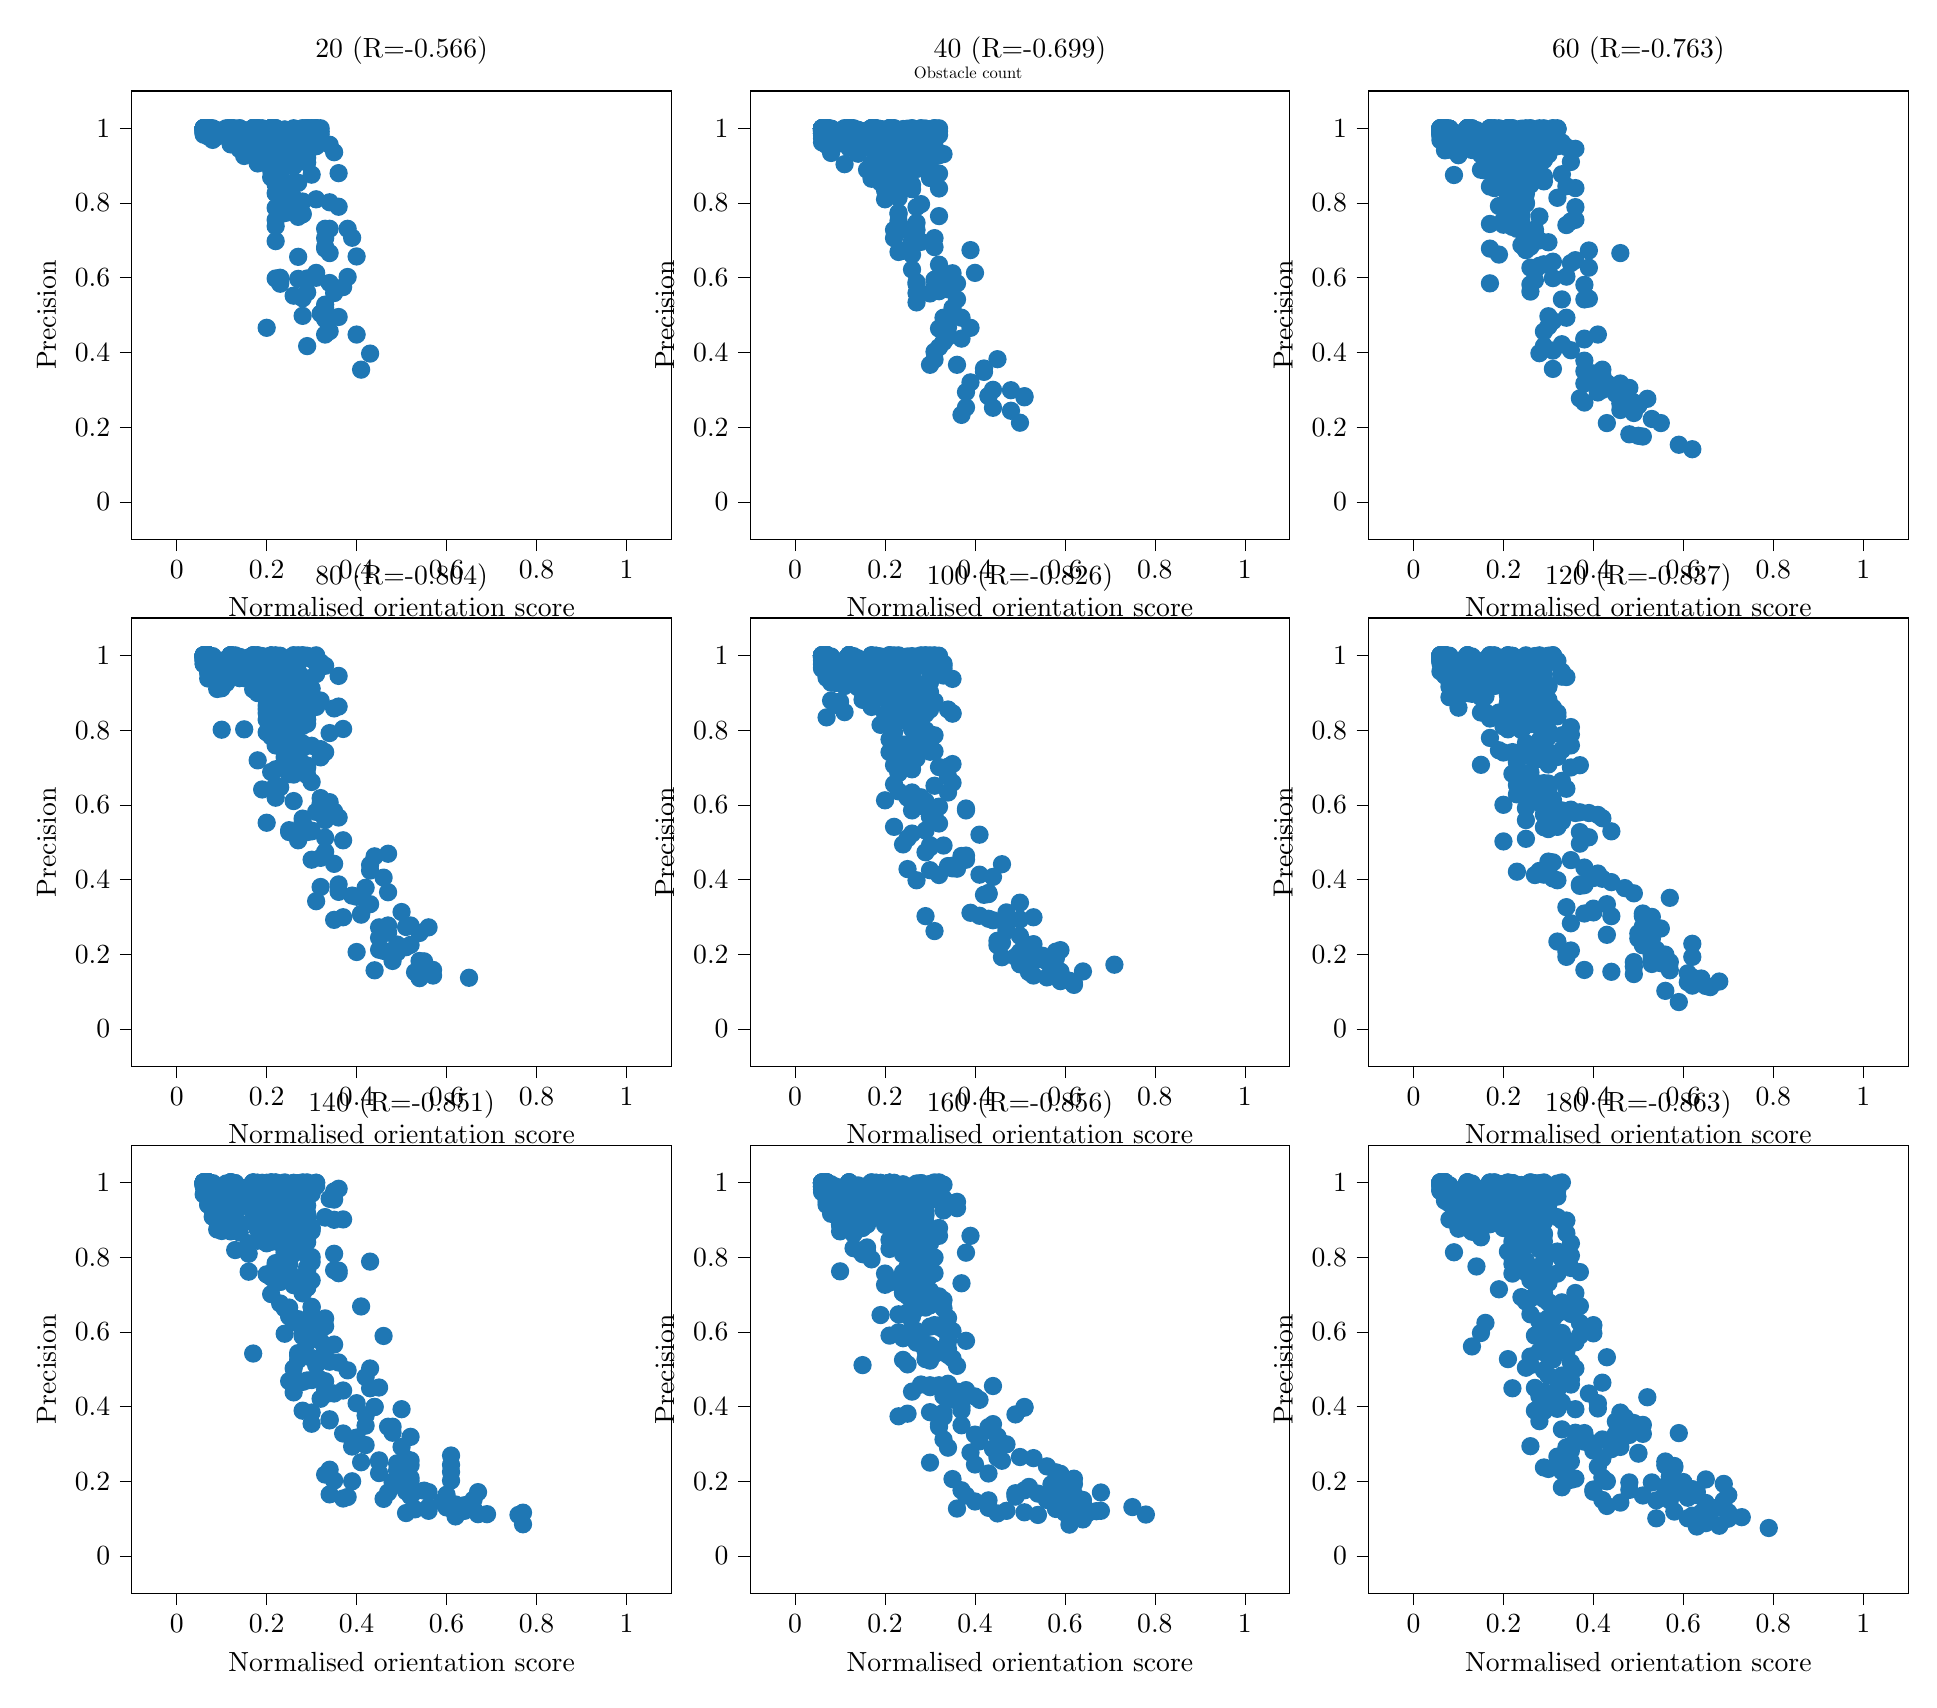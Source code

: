 % This file was created by tikzplotlib v0.9.4.
\begin{tikzpicture}

\definecolor{color0}{rgb}{0.122,0.467,0.706}

\begin{groupplot}[group style={group size=3 by 3}]
\nextgroupplot[
tick align=outside,
tick pos=left,
title={20 (R=-0.566)},
x grid style={white!69.02!black},
xlabel={Normalised orientation score},
xmin=-0.1, xmax=1.1,
xtick style={color=black},
y grid style={white!69.02!black},
ylabel={Precision},
ymin=-0.1, ymax=1.1,
ytick style={color=black}
]
\addplot [semithick, color0, mark=*, mark size=3, mark options={solid}, only marks]
table {%
0.07 0.998
0.07 1
0.07 1
0.07 1
0.07 1
0.07 0.998
0.08 0.998
0.07 0.998
0.07 1
0.07 0.999
0.07 0.997
0.07 0.998
0.07 0.997
0.07 0.999
0.07 0.999
0.07 0.998
0.07 0.998
0.08 0.998
0.07 0.996
0.08 0.998
0.08 0.996
0.07 0.998
0.08 0.998
0.08 0.999
0.07 0.998
0.07 0.998
0.08 0.993
0.07 0.993
0.07 0.998
0.07 0.996
0.08 0.98
0.07 0.995
0.07 0.996
0.07 0.988
0.08 0.989
0.07 0.995
0.08 0.998
0.07 0.998
0.08 0.99
0.08 0.997
0.08 0.992
0.07 0.991
0.07 0.996
0.07 0.989
0.07 0.99
0.07 0.994
0.07 0.989
0.07 0.991
0.07 0.988
0.07 0.998
0.08 0.98
0.08 0.996
0.07 0.994
0.08 0.993
0.08 0.983
0.08 0.986
0.08 0.989
0.08 0.987
0.07 0.999
0.08 0.994
0.07 1
0.07 1
0.07 1
0.08 0.986
0.08 0.992
0.08 0.974
0.08 0.98
0.08 0.996
0.08 0.983
0.07 0.99
0.08 0.974
0.08 0.992
0.08 0.992
0.09 0.979
0.08 0.969
0.09 0.995
0.08 0.987
0.08 0.989
0.09 0.978
0.09 0.981
0.08 0.984
0.08 0.975
0.07 0.998
0.08 0.982
0.08 0.985
0.08 0.994
0.08 0.975
0.08 0.998
0.08 0.99
0.08 0.983
0.08 0.988
0.08 0.991
0.08 0.99
0.07 1
0.07 1
0.07 1
0.07 1
0.07 1
0.07 1
0.07 1
0.07 1
0.07 1
0.07 0.999
0.07 1
0.07 0.999
0.07 1
0.07 0.999
0.07 1
0.07 1
0.07 1
0.07 1
0.07 0.999
0.07 1
0.08 0.998
0.32 0.991
0.27 0.996
0.26 0.998
0.26 0.99
0.29 0.998
0.31 0.985
0.23 0.995
0.26 0.996
0.28 0.989
0.21 0.983
0.3 0.999
0.26 1
0.29 0.997
0.25 0.976
0.35 0.936
0.22 0.995
0.29 0.971
0.32 0.984
0.27 0.975
0.34 0.956
0.3 0.953
0.22 0.984
0.3 0.876
0.23 0.987
0.25 0.936
0.24 0.997
0.31 0.952
0.27 0.854
0.29 0.978
0.28 0.926
0.28 0.976
0.27 0.968
0.29 0.908
0.29 0.921
0.23 0.984
0.36 0.88
0.27 0.763
0.34 0.802
0.26 0.898
0.33 0.682
0.22 0.95
0.28 0.771
0.33 0.731
0.38 0.731
0.31 0.81
0.26 0.855
0.26 0.967
0.23 0.877
0.4 0.657
0.36 0.79
0.34 0.731
0.23 0.901
0.33 0.706
0.37 0.575
0.33 0.678
0.39 0.707
0.28 0.545
0.23 0.842
0.38 0.602
0.31 0.605
0.28 1
0.28 1
0.25 0.776
0.31 1
0.34 0.586
0.31 0.613
0.29 0.561
0.28 0.498
0.23 0.6
0.33 0.528
0.25 0.905
0.34 0.666
0.28 0.804
0.31 0.6
0.23 0.584
0.4 0.448
0.27 0.597
0.35 0.559
0.22 0.598
0.2 0.466
0.22 0.787
0.26 0.552
0.32 0.504
0.33 0.448
0.33 0.519
0.33 0.489
0.41 0.354
0.29 0.598
0.29 0.417
0.43 0.397
0.36 0.495
0.27 0.656
0.34 0.457
0.31 1
0.31 1
0.31 0.999
0.3 1
0.31 1
0.29 1
0.31 0.999
0.29 0.997
0.29 1
0.3 1
0.29 1
0.24 0.996
0.32 1
0.29 0.999
0.26 0.999
0.28 0.999
0.31 1
0.29 1
0.29 0.992
0.29 1
0.3 1
0.06 1
0.07 1
0.07 1
0.07 0.998
0.07 0.996
0.07 1
0.07 1
0.07 0.999
0.06 1
0.07 1
0.06 0.997
0.06 1
0.06 1
0.07 1
0.07 0.998
0.07 1
0.06 1
0.06 1
0.06 0.998
0.07 1
0.07 0.997
0.06 1
0.06 1
0.07 1
0.07 0.997
0.07 0.998
0.07 0.992
0.06 0.994
0.07 1
0.06 0.997
0.06 0.989
0.06 1
0.07 0.993
0.07 1
0.06 0.999
0.07 0.997
0.06 1
0.07 1
0.07 0.999
0.07 0.983
0.07 1
0.07 0.999
0.06 1
0.06 0.987
0.07 0.994
0.06 1
0.07 1
0.06 0.991
0.07 0.989
0.07 1
0.07 0.993
0.07 1
0.07 1
0.07 1
0.07 0.991
0.06 0.993
0.07 1
0.07 0.993
0.06 0.999
0.06 0.999
0.07 0.989
0.07 0.993
0.08 0.988
0.07 0.996
0.07 0.999
0.07 0.996
0.06 0.983
0.07 1
0.06 0.986
0.06 0.997
0.07 1
0.07 0.986
0.07 1
0.08 1
0.07 0.996
0.07 0.978
0.06 0.99
0.07 0.988
0.07 0.994
0.06 0.997
0.08 0.996
0.07 1
0.07 1
0.07 0.99
0.07 1
0.07 1
0.07 1
0.07 1
0.07 1
0.07 1
0.06 1
0.07 1
0.07 0.999
0.07 1
0.07 1
0.07 1
0.06 1
0.06 1
0.06 1
0.07 1
0.06 1
0.07 1
0.07 1
0.07 1
0.06 1
0.22 0.995
0.21 1
0.21 0.998
0.22 1
0.21 1
0.21 1
0.22 0.999
0.21 1
0.21 0.985
0.21 0.999
0.21 0.997
0.22 0.998
0.22 1
0.21 0.997
0.22 0.998
0.22 0.997
0.22 0.996
0.22 0.989
0.22 0.998
0.21 1
0.21 0.99
0.23 0.984
0.22 0.998
0.21 1
0.21 0.994
0.22 1
0.21 0.99
0.21 0.995
0.22 0.996
0.22 0.997
0.22 0.968
0.22 0.964
0.22 0.969
0.22 0.977
0.22 0.982
0.21 0.991
0.22 0.971
0.21 0.973
0.22 0.961
0.21 0.955
0.21 0.978
0.22 0.97
0.21 0.972
0.21 0.973
0.23 0.949
0.2 0.988
0.22 0.997
0.23 0.949
0.22 0.955
0.22 0.939
0.23 0.961
0.22 0.976
0.2 0.962
0.24 0.974
0.21 0.949
0.24 0.957
0.23 0.93
0.21 0.869
0.25 0.972
0.21 0.934
0.21 1
0.21 1
0.22 0.88
0.21 1
0.21 0.905
0.23 0.941
0.24 0.897
0.21 0.908
0.24 0.931
0.23 0.933
0.21 0.978
0.21 0.887
0.22 0.9
0.24 0.958
0.23 0.948
0.28 0.77
0.23 0.956
0.22 0.698
0.24 0.785
0.23 0.903
0.26 0.814
0.22 0.85
0.23 0.946
0.24 0.773
0.23 0.796
0.22 0.945
0.22 0.755
0.23 0.831
0.24 0.954
0.23 0.904
0.22 0.738
0.23 0.883
0.22 0.826
0.21 0.999
0.21 1
0.21 1
0.21 1
0.21 1
0.21 1
0.21 0.999
0.21 1
0.21 1
0.21 1
0.21 1
0.21 1
0.21 1
0.21 0.999
0.22 1
0.22 0.999
0.21 1
0.21 1
0.21 0.995
0.22 0.999
0.21 0.999
0.17 0.997
0.18 1
0.18 1
0.19 0.999
0.17 1
0.17 0.997
0.18 0.998
0.17 0.997
0.18 0.997
0.17 0.995
0.17 0.999
0.18 0.997
0.18 0.991
0.17 0.997
0.18 0.996
0.17 0.999
0.18 0.999
0.18 0.989
0.17 0.997
0.17 0.999
0.2 0.991
0.18 0.995
0.17 0.997
0.17 0.992
0.17 0.998
0.17 0.996
0.17 0.997
0.17 0.997
0.18 0.993
0.18 0.983
0.18 0.989
0.18 0.997
0.19 0.985
0.18 0.995
0.17 0.991
0.17 0.992
0.18 0.996
0.18 0.969
0.19 0.993
0.18 0.995
0.16 0.98
0.18 0.985
0.18 0.986
0.18 0.993
0.17 0.988
0.18 0.962
0.18 0.983
0.19 0.982
0.16 0.984
0.2 0.981
0.18 0.977
0.18 0.991
0.19 0.989
0.18 0.965
0.17 0.967
0.19 0.954
0.18 0.978
0.18 0.994
0.19 0.963
0.17 0.985
0.17 1
0.17 1
0.17 1
0.19 0.959
0.18 0.98
0.21 0.972
0.19 0.962
0.18 0.982
0.18 0.958
0.19 0.948
0.19 0.958
0.17 0.978
0.18 0.918
0.18 0.966
0.19 0.971
0.19 0.961
0.2 0.93
0.18 0.964
0.19 0.972
0.19 0.972
0.19 0.977
0.23 0.929
0.19 0.968
0.18 0.954
0.18 0.906
0.19 0.972
0.19 0.924
0.19 0.928
0.18 0.987
0.19 0.967
0.19 0.94
0.19 0.948
0.22 0.945
0.17 1
0.19 1
0.17 1
0.17 0.999
0.18 0.999
0.17 1
0.17 0.999
0.17 1
0.18 1
0.17 0.997
0.18 0.999
0.17 1
0.18 1
0.17 0.997
0.17 1
0.17 1
0.18 1
0.18 0.999
0.18 0.997
0.17 1
0.18 0.999
0.11 1
0.12 0.996
0.12 0.995
0.12 0.999
0.12 1
0.12 0.999
0.12 0.998
0.12 0.997
0.12 1
0.11 0.999
0.12 0.999
0.13 0.995
0.12 0.994
0.12 0.999
0.12 1
0.12 0.987
0.12 0.996
0.12 1
0.12 1
0.12 1
0.12 1
0.12 1
0.12 1
0.12 1
0.12 0.999
0.12 1
0.12 0.989
0.13 0.982
0.12 0.999
0.13 0.998
0.12 0.992
0.12 0.997
0.12 1
0.12 0.995
0.12 0.999
0.12 0.983
0.12 0.987
0.12 0.995
0.11 0.993
0.13 0.994
0.12 0.993
0.12 0.991
0.12 0.999
0.12 0.995
0.13 0.999
0.12 0.995
0.13 0.996
0.14 1
0.11 0.994
0.13 0.996
0.12 0.989
0.12 0.989
0.12 0.976
0.12 0.976
0.13 0.987
0.14 0.947
0.12 0.995
0.12 0.997
0.14 0.971
0.14 0.991
0.12 1
0.12 1
0.12 1
0.12 0.995
0.14 1
0.13 0.966
0.13 0.967
0.14 0.991
0.12 0.972
0.12 0.988
0.13 0.999
0.12 0.985
0.15 0.995
0.14 0.975
0.12 0.957
0.13 0.995
0.12 0.989
0.12 0.999
0.13 0.999
0.14 0.989
0.14 0.982
0.13 0.987
0.14 0.944
0.13 0.98
0.15 0.987
0.12 1
0.14 0.981
0.14 0.98
0.15 0.926
0.16 0.982
0.13 0.997
0.12 1
0.15 0.993
0.12 1
0.12 1
0.12 1
0.12 1
0.12 1
0.12 1
0.12 1
0.12 1
0.12 1
0.12 0.998
0.12 1
0.12 1
0.12 1
0.12 1
0.12 1
0.12 1
0.12 1
0.12 1
0.12 1
0.12 0.998
0.12 1
};

\nextgroupplot[
tick align=outside,
tick pos=left,
title={40 (R=-0.699)},
x grid style={white!69.02!black},
xlabel={Normalised orientation score},
xmin=-0.1, xmax=1.1,
xtick style={color=black},
y grid style={white!69.02!black},
ylabel={Precision},
ymin=-0.1, ymax=1.1,
ytick style={color=black}
]
\addplot [semithick, color0, mark=*, mark size=3, mark options={solid}, only marks]
table {%
0.07 0.997
0.07 0.999
0.07 0.997
0.07 1
0.08 0.998
0.07 0.998
0.07 0.999
0.07 0.997
0.07 0.997
0.07 0.995
0.08 0.999
0.07 0.999
0.07 0.998
0.07 1
0.07 0.993
0.07 0.999
0.07 0.98
0.08 0.992
0.07 0.99
0.08 0.999
0.07 0.993
0.07 0.995
0.07 0.995
0.08 0.992
0.07 0.989
0.07 0.998
0.07 0.993
0.08 0.993
0.08 0.992
0.08 0.99
0.07 0.996
0.08 0.995
0.08 0.991
0.08 0.984
0.08 0.989
0.08 0.99
0.07 0.985
0.08 0.998
0.08 0.984
0.08 0.976
0.08 0.983
0.07 0.989
0.08 0.986
0.09 0.983
0.07 0.986
0.08 0.99
0.08 0.995
0.07 0.972
0.08 0.981
0.09 0.991
0.08 0.995
0.08 0.989
0.08 0.989
0.08 0.985
0.08 0.985
0.08 0.992
0.08 0.974
0.08 0.963
0.08 0.986
0.08 0.976
0.07 1
0.07 1
0.07 1
0.08 0.965
0.08 0.978
0.09 0.982
0.08 0.95
0.09 0.981
0.08 0.966
0.09 0.976
0.08 0.961
0.08 0.992
0.09 0.98
0.08 0.99
0.09 0.976
0.08 0.957
0.08 0.982
0.08 0.983
0.08 0.982
0.1 0.96
0.09 0.994
0.09 0.965
0.09 0.97
0.08 0.986
0.09 0.982
0.1 0.979
0.1 0.981
0.08 0.934
0.08 0.974
0.09 0.98
0.09 0.979
0.09 0.99
0.08 0.987
0.07 1
0.07 1
0.07 1
0.07 1
0.07 1
0.07 0.999
0.07 0.999
0.07 0.999
0.07 1
0.07 1
0.07 1
0.07 1
0.07 0.999
0.07 1
0.07 0.999
0.07 0.998
0.07 0.999
0.07 0.999
0.07 0.998
0.07 1
0.07 0.998
0.24 0.981
0.32 0.992
0.27 0.997
0.27 0.99
0.24 0.994
0.32 0.982
0.25 0.991
0.23 0.974
0.33 0.931
0.26 0.99
0.29 0.991
0.27 0.96
0.31 0.953
0.22 0.996
0.28 0.962
0.21 0.98
0.32 0.839
0.3 0.913
0.22 0.97
0.21 0.986
0.28 0.912
0.22 0.963
0.32 0.879
0.25 0.978
0.23 0.974
0.28 0.945
0.32 0.765
0.3 0.867
0.29 0.954
0.28 0.797
0.24 0.942
0.27 0.747
0.3 0.896
0.31 0.926
0.3 0.871
0.24 0.948
0.26 0.685
0.28 0.895
0.31 0.682
0.32 0.572
0.32 0.928
0.23 0.77
0.37 0.493
0.39 0.674
0.32 0.564
0.32 0.635
0.4 0.613
0.27 0.559
0.33 0.493
0.32 0.464
0.31 0.706
0.33 0.428
0.34 0.442
0.31 0.595
0.26 0.687
0.34 0.569
0.39 0.466
0.34 0.483
0.36 0.542
0.33 0.601
0.25 0.999
0.31 1
0.31 1
0.27 0.534
0.34 0.467
0.26 0.622
0.35 0.612
0.45 0.382
0.31 0.573
0.37 0.437
0.36 0.585
0.27 0.583
0.43 0.284
0.38 0.294
0.35 0.519
0.3 0.367
0.43 0.283
0.51 0.28
0.44 0.252
0.48 0.244
0.5 0.212
0.42 0.348
0.31 0.381
0.37 0.233
0.44 0.3
0.36 0.367
0.39 0.32
0.31 0.402
0.42 0.357
0.48 0.299
0.38 0.253
0.32 0.414
0.28 1
0.28 1
0.32 1
0.51 0.283
0.26 1
0.26 0.999
0.26 1
0.28 0.995
0.31 1
0.25 0.995
0.29 0.999
0.29 0.999
0.24 0.998
0.28 0.994
0.26 0.997
0.3 0.998
0.26 0.997
0.29 0.996
0.31 0.996
0.3 0.991
0.28 0.991
0.25 0.994
0.06 0.999
0.06 0.999
0.07 1
0.07 0.999
0.07 1
0.07 0.998
0.06 0.999
0.07 1
0.06 1
0.07 1
0.07 0.999
0.06 1
0.06 0.998
0.06 1
0.06 1
0.07 0.999
0.07 1
0.07 0.997
0.06 0.998
0.07 1
0.07 0.992
0.06 1
0.07 1
0.06 0.996
0.06 1
0.07 0.994
0.07 1
0.07 0.992
0.07 0.989
0.06 0.999
0.07 0.992
0.07 0.997
0.07 0.999
0.06 0.991
0.07 0.997
0.07 0.998
0.06 0.986
0.06 0.996
0.07 0.993
0.07 0.995
0.07 0.995
0.06 0.998
0.06 0.986
0.07 0.995
0.07 0.993
0.07 0.992
0.06 0.982
0.07 1
0.07 0.989
0.07 0.998
0.06 0.994
0.07 0.999
0.06 0.973
0.07 0.993
0.06 0.987
0.07 0.988
0.07 0.99
0.07 0.99
0.06 0.992
0.07 1
0.07 1
0.07 1
0.06 0.994
0.06 1
0.06 0.987
0.08 0.978
0.07 0.98
0.07 0.985
0.07 0.999
0.06 0.962
0.07 0.972
0.07 0.995
0.07 0.98
0.07 0.983
0.07 0.986
0.07 0.992
0.07 0.987
0.07 0.955
0.06 0.99
0.07 0.977
0.08 0.993
0.07 0.995
0.07 0.989
0.07 1
0.06 0.994
0.08 0.98
0.08 0.97
0.06 0.986
0.07 0.986
0.08 0.973
0.07 1
0.07 0.994
0.08 0.956
0.06 1
0.07 1
0.07 1
0.07 1
0.07 0.999
0.07 1
0.06 1
0.06 1
0.07 1
0.06 1
0.07 1
0.06 1
0.07 1
0.07 0.999
0.06 0.997
0.06 1
0.06 0.999
0.07 1
0.06 0.998
0.07 1
0.07 1
0.22 0.996
0.21 0.998
0.21 0.995
0.21 0.999
0.22 0.994
0.21 0.993
0.21 0.985
0.22 0.994
0.21 0.995
0.21 0.99
0.2 0.995
0.21 0.984
0.22 0.992
0.23 0.995
0.21 0.998
0.21 0.994
0.23 0.994
0.22 0.984
0.22 0.989
0.22 0.99
0.23 0.994
0.22 0.993
0.23 0.982
0.21 0.994
0.22 0.975
0.23 0.98
0.23 0.971
0.21 0.949
0.21 0.976
0.24 0.977
0.22 0.988
0.24 0.97
0.22 0.958
0.21 0.972
0.22 0.976
0.21 0.967
0.22 0.955
0.22 0.974
0.23 0.979
0.24 0.962
0.25 0.955
0.25 0.943
0.22 0.943
0.22 0.964
0.24 0.945
0.22 0.917
0.23 0.951
0.22 0.972
0.24 0.959
0.22 0.961
0.22 0.92
0.26 0.894
0.24 0.972
0.22 0.946
0.22 0.969
0.23 0.963
0.23 0.86
0.23 0.85
0.22 0.966
0.23 0.907
0.21 1
0.21 1
0.21 1
0.22 0.879
0.25 0.903
0.24 0.943
0.25 0.855
0.22 0.911
0.23 0.912
0.25 0.939
0.23 0.854
0.25 0.889
0.27 0.728
0.23 0.917
0.22 0.928
0.23 0.669
0.24 0.672
0.21 0.892
0.26 0.837
0.26 0.662
0.27 0.789
0.26 0.697
0.24 0.918
0.26 0.849
0.26 0.699
0.27 0.891
0.23 0.752
0.27 0.706
0.3 0.558
0.24 0.731
0.28 0.696
0.23 0.774
0.27 0.588
0.22 0.999
0.21 0.999
0.21 1
0.22 1
0.21 0.999
0.21 1
0.21 1
0.21 0.999
0.21 0.999
0.21 0.999
0.22 0.999
0.21 0.999
0.22 1
0.22 0.999
0.21 0.998
0.21 0.998
0.22 0.997
0.22 0.994
0.21 0.994
0.21 0.994
0.21 0.993
0.18 0.994
0.18 0.996
0.17 0.998
0.19 0.993
0.19 0.995
0.17 0.998
0.18 0.995
0.18 0.997
0.17 0.997
0.18 0.99
0.19 0.998
0.17 0.997
0.17 0.992
0.18 0.995
0.2 0.988
0.17 0.99
0.19 0.998
0.19 0.988
0.17 0.996
0.19 0.997
0.17 0.984
0.19 0.981
0.21 0.988
0.18 0.996
0.18 0.969
0.18 0.99
0.19 0.983
0.17 0.973
0.18 0.976
0.18 0.991
0.17 0.971
0.18 0.994
0.17 0.978
0.18 0.985
0.18 0.982
0.18 0.976
0.17 0.96
0.18 0.977
0.19 0.986
0.19 0.966
0.17 0.977
0.19 0.968
0.18 0.943
0.19 0.976
0.17 0.973
0.19 0.977
0.18 0.965
0.18 0.961
0.19 0.944
0.19 0.935
0.21 0.938
0.21 0.946
0.19 0.958
0.17 0.945
0.18 0.95
0.2 0.959
0.19 0.908
0.2 0.918
0.18 0.969
0.19 0.935
0.17 1
0.17 1
0.17 1
0.18 0.953
0.19 0.963
0.18 0.922
0.19 0.921
0.19 0.936
0.22 0.922
0.23 0.909
0.19 0.92
0.2 0.953
0.18 0.904
0.21 0.899
0.21 0.863
0.21 0.874
0.2 0.921
0.2 0.841
0.21 0.924
0.25 0.889
0.21 0.939
0.17 0.905
0.22 0.939
0.22 0.88
0.23 0.835
0.19 0.855
0.2 0.929
0.22 0.706
0.22 0.728
0.2 0.834
0.23 0.814
0.19 0.881
0.2 0.81
0.17 0.999
0.17 1
0.17 0.999
0.17 1
0.17 1
0.18 1
0.18 0.997
0.17 1
0.18 0.999
0.17 0.997
0.18 0.999
0.17 0.999
0.18 0.996
0.18 0.999
0.18 1
0.18 0.996
0.18 1
0.17 1
0.17 0.995
0.17 0.997
0.18 0.995
0.13 0.999
0.12 0.99
0.11 0.997
0.12 1
0.12 0.991
0.11 0.993
0.12 0.996
0.12 0.999
0.11 1
0.12 0.98
0.12 0.999
0.12 0.999
0.13 0.993
0.12 0.997
0.13 0.997
0.12 0.984
0.12 0.991
0.12 0.988
0.13 1
0.12 0.992
0.12 0.982
0.13 0.992
0.12 1
0.12 0.972
0.12 0.996
0.13 0.991
0.13 0.992
0.12 0.948
0.13 0.997
0.12 0.976
0.12 0.996
0.12 0.999
0.13 0.984
0.13 0.991
0.14 0.996
0.14 0.992
0.13 0.99
0.14 0.985
0.13 0.999
0.12 0.987
0.13 0.996
0.13 0.977
0.14 0.954
0.12 0.991
0.13 0.978
0.12 0.979
0.13 0.984
0.14 0.963
0.11 0.904
0.13 0.998
0.13 0.975
0.14 0.991
0.14 0.994
0.15 0.977
0.13 0.972
0.13 0.98
0.15 0.982
0.14 0.983
0.15 0.963
0.15 0.98
0.12 0.999
0.12 1
0.12 0.999
0.15 0.967
0.16 0.994
0.15 0.988
0.15 0.992
0.15 0.95
0.14 0.96
0.14 0.932
0.15 0.982
0.15 0.988
0.15 0.949
0.15 0.988
0.16 0.982
0.15 0.973
0.15 0.982
0.16 0.889
0.14 0.983
0.15 0.949
0.16 0.983
0.18 0.966
0.16 0.982
0.22 0.97
0.18 0.96
0.16 0.978
0.17 0.986
0.21 0.977
0.17 0.865
0.16 0.967
0.19 0.902
0.15 0.976
0.18 0.914
0.12 1
0.12 1
0.12 1
0.12 0.998
0.12 1
0.12 0.998
0.12 1
0.12 1
0.12 1
0.12 0.998
0.12 0.999
0.12 1
0.12 1
0.12 0.999
0.12 1
0.11 1
0.12 1
0.12 0.996
0.12 0.999
0.12 0.994
0.11 0.993
};

\nextgroupplot[
tick align=outside,
tick pos=left,
title={60 (R=-0.763)},
x grid style={white!69.02!black},
xlabel={Normalised orientation score},
xmin=-0.1, xmax=1.1,
xtick style={color=black},
y grid style={white!69.02!black},
ylabel={Precision},
ymin=-0.1, ymax=1.1,
ytick style={color=black}
]
\addplot [semithick, color0, mark=*, mark size=3, mark options={solid}, only marks]
table {%
0.07 0.998
0.08 0.999
0.08 0.996
0.08 0.994
0.07 0.997
0.08 0.995
0.07 0.998
0.07 0.993
0.07 0.996
0.08 0.995
0.07 0.996
0.08 0.994
0.07 0.999
0.07 0.999
0.07 0.993
0.07 0.985
0.07 0.994
0.08 0.992
0.07 0.996
0.07 0.998
0.07 0.984
0.08 0.991
0.08 0.999
0.08 0.994
0.07 0.986
0.07 0.985
0.08 0.993
0.08 0.987
0.08 0.989
0.08 0.994
0.08 0.983
0.08 0.995
0.08 0.985
0.08 0.981
0.08 0.988
0.08 0.979
0.08 0.978
0.08 0.989
0.08 0.984
0.08 0.982
0.08 0.982
0.08 0.987
0.08 0.98
0.08 0.992
0.08 0.983
0.08 0.983
0.08 0.993
0.09 0.98
0.08 0.964
0.09 0.978
0.1 0.978
0.08 0.969
0.08 0.989
0.08 0.989
0.09 0.942
0.08 0.985
0.09 0.989
0.09 0.979
0.08 0.984
0.09 0.977
0.07 1
0.07 1
0.07 1
0.08 0.97
0.08 0.958
0.1 0.96
0.08 0.969
0.08 0.964
0.08 0.959
0.09 0.952
0.09 0.969
0.09 0.974
0.09 0.97
0.09 0.972
0.09 0.989
0.09 0.981
0.09 0.875
0.1 0.961
0.08 0.943
0.1 0.963
0.1 0.974
0.1 0.933
0.1 0.949
0.08 0.954
0.09 0.945
0.09 0.98
0.09 0.979
0.09 0.956
0.1 0.959
0.1 0.928
0.09 0.941
0.1 0.978
0.1 0.959
0.07 0.999
0.07 1
0.07 1
0.07 1
0.07 0.999
0.07 1
0.07 1
0.07 0.998
0.07 0.999
0.07 1
0.07 0.999
0.07 0.999
0.07 0.999
0.07 0.998
0.08 0.999
0.07 1
0.07 0.996
0.07 0.999
0.07 0.998
0.07 0.999
0.07 0.998
0.27 0.984
0.24 0.996
0.29 0.988
0.36 0.945
0.21 0.994
0.23 0.945
0.34 0.95
0.26 0.986
0.21 0.966
0.25 0.979
0.35 0.91
0.29 0.963
0.24 0.962
0.3 0.976
0.21 0.948
0.33 0.962
0.3 0.93
0.32 0.952
0.29 0.871
0.29 0.922
0.33 0.877
0.34 0.845
0.36 0.755
0.35 0.751
0.34 0.741
0.27 0.955
0.29 0.915
0.34 0.603
0.36 0.647
0.36 0.789
0.24 0.943
0.39 0.544
0.38 0.542
0.35 0.639
0.46 0.666
0.27 0.904
0.23 0.826
0.38 0.581
0.36 0.84
0.28 0.7
0.23 0.919
0.39 0.673
0.33 0.422
0.28 0.883
0.27 0.619
0.33 0.542
0.31 0.484
0.31 0.599
0.3 0.497
0.38 0.35
0.35 0.406
0.39 0.627
0.43 0.318
0.38 0.437
0.42 0.354
0.27 0.593
0.45 0.289
0.26 0.563
0.49 0.266
0.4 0.337
0.25 0.998
0.28 1
0.38 0.317
0.31 1
0.38 0.435
0.38 0.378
0.29 0.456
0.41 0.293
0.41 0.448
0.38 0.266
0.52 0.276
0.42 0.3
0.4 0.344
0.5 0.258
0.31 0.356
0.48 0.305
0.48 0.27
0.46 0.246
0.46 0.317
0.43 0.211
0.46 0.263
0.49 0.265
0.53 0.222
0.55 0.211
0.59 0.153
0.42 0.339
0.37 0.277
0.49 0.238
0.51 0.175
0.5 0.177
0.31 0.405
0.48 0.181
0.62 0.141
0.32 1
0.31 1
0.32 0.999
0.26 1
0.24 0.999
0.25 1
0.26 0.996
0.32 0.998
0.29 1
0.27 0.996
0.26 1
0.32 0.998
0.24 0.993
0.29 0.996
0.26 0.986
0.23 0.995
0.31 0.996
0.25 0.998
0.22 0.994
0.25 0.995
0.27 0.992
0.07 0.998
0.07 1
0.07 1
0.06 0.999
0.07 1
0.06 0.999
0.07 0.999
0.07 1
0.06 0.999
0.07 1
0.07 1
0.06 0.997
0.06 0.999
0.07 1
0.06 1
0.06 0.997
0.07 0.999
0.07 0.994
0.07 0.989
0.07 0.999
0.07 0.995
0.07 0.995
0.06 0.998
0.07 0.997
0.07 0.989
0.07 0.983
0.07 0.989
0.07 0.997
0.06 0.991
0.06 0.989
0.06 0.997
0.07 0.999
0.07 0.993
0.06 0.984
0.07 0.994
0.07 0.999
0.07 0.985
0.07 0.988
0.07 0.995
0.06 0.993
0.06 0.989
0.06 0.986
0.06 0.99
0.07 0.997
0.08 0.999
0.06 0.968
0.06 1
0.07 1
0.07 0.98
0.07 0.989
0.07 0.986
0.07 0.983
0.07 0.991
0.07 0.99
0.07 0.977
0.08 0.995
0.07 0.959
0.08 0.991
0.07 0.999
0.08 0.97
0.07 1
0.07 1
0.07 1
0.06 0.999
0.07 0.974
0.07 0.977
0.07 0.998
0.07 0.98
0.08 0.981
0.08 0.99
0.07 0.977
0.07 0.981
0.06 0.978
0.07 0.975
0.07 0.975
0.06 0.988
0.08 0.973
0.07 0.989
0.06 0.984
0.08 0.966
0.08 0.976
0.07 0.964
0.07 0.964
0.07 0.984
0.07 0.987
0.08 0.974
0.07 0.971
0.07 0.993
0.06 0.987
0.07 0.956
0.07 0.941
0.07 0.965
0.07 1
0.09 0.979
0.07 1
0.07 1
0.06 1
0.07 1
0.06 1
0.06 1
0.07 1
0.07 1
0.07 1
0.07 1
0.07 1
0.07 0.999
0.07 0.999
0.06 1
0.07 1
0.06 1
0.07 1
0.07 0.999
0.06 0.999
0.07 0.999
0.21 0.997
0.21 0.996
0.21 0.996
0.22 0.996
0.21 0.993
0.21 0.991
0.21 0.993
0.22 0.997
0.22 0.991
0.21 0.994
0.23 0.986
0.22 0.983
0.22 0.991
0.22 0.996
0.21 0.976
0.22 0.964
0.21 0.984
0.22 0.973
0.23 0.993
0.22 0.989
0.22 0.986
0.22 0.989
0.22 0.992
0.23 0.986
0.22 0.972
0.22 0.985
0.22 0.964
0.23 0.974
0.23 0.968
0.23 0.973
0.24 0.962
0.23 0.965
0.24 0.978
0.24 0.947
0.21 0.976
0.2 0.934
0.22 0.972
0.22 0.973
0.22 0.972
0.21 0.948
0.22 0.975
0.25 0.91
0.24 0.932
0.24 0.961
0.26 0.945
0.24 0.942
0.24 0.931
0.24 0.933
0.27 0.918
0.25 0.935
0.24 0.939
0.22 0.882
0.25 0.953
0.23 0.895
0.27 0.723
0.24 0.952
0.24 0.9
0.24 0.921
0.26 0.849
0.25 0.863
0.21 0.999
0.21 1
0.21 1
0.24 0.877
0.25 0.798
0.25 0.825
0.27 0.864
0.28 0.883
0.24 0.886
0.25 0.713
0.24 0.836
0.25 0.801
0.28 0.632
0.22 0.917
0.29 0.636
0.25 0.881
0.34 0.493
0.24 0.908
0.24 0.749
0.23 0.798
0.28 0.764
0.31 0.643
0.25 0.88
0.32 0.814
0.26 0.627
0.3 0.47
0.24 0.769
0.29 0.417
0.26 0.683
0.29 0.858
0.26 0.582
0.3 0.695
0.28 0.398
0.21 0.999
0.21 0.999
0.21 1
0.21 1
0.22 1
0.22 0.998
0.21 1
0.21 0.998
0.21 0.999
0.21 0.999
0.21 1
0.22 0.995
0.22 0.999
0.21 0.997
0.21 0.998
0.22 0.997
0.22 1
0.21 0.998
0.21 0.998
0.22 0.996
0.22 0.999
0.17 0.998
0.18 0.996
0.17 0.994
0.18 0.992
0.17 0.99
0.17 0.99
0.18 0.99
0.18 0.993
0.18 0.99
0.18 0.989
0.18 0.992
0.18 0.995
0.19 0.995
0.19 0.99
0.17 0.987
0.2 0.983
0.18 0.982
0.17 0.997
0.19 0.993
0.18 0.991
0.18 0.99
0.19 0.981
0.18 0.986
0.21 0.984
0.19 0.966
0.2 0.992
0.18 0.97
0.16 0.974
0.17 0.979
0.17 0.978
0.19 0.967
0.17 0.984
0.19 0.955
0.19 0.986
0.21 0.981
0.18 0.97
0.17 0.966
0.19 0.99
0.18 0.956
0.21 0.96
0.2 0.941
0.18 0.977
0.18 0.949
0.19 0.972
0.18 0.966
0.2 0.95
0.18 0.952
0.19 0.909
0.2 0.93
0.19 0.965
0.2 0.906
0.19 0.923
0.19 0.969
0.19 0.958
0.23 0.909
0.23 0.954
0.2 0.874
0.2 0.942
0.17 0.744
0.17 0.999
0.2 0.898
0.17 1
0.17 1
0.2 0.864
0.19 0.925
0.18 0.954
0.21 0.768
0.19 0.917
0.2 0.92
0.24 0.869
0.17 0.926
0.23 0.731
0.2 0.742
0.21 0.904
0.21 0.855
0.22 0.736
0.21 0.88
0.2 0.754
0.2 0.896
0.18 0.84
0.24 0.687
0.22 0.748
0.22 0.824
0.21 0.77
0.19 0.86
0.22 0.766
0.27 0.729
0.25 0.675
0.19 0.792
0.25 0.674
0.24 0.732
0.21 0.822
0.21 0.785
0.17 1
0.17 0.999
0.18 0.999
0.18 0.999
0.17 1
0.17 1
0.18 1
0.18 0.998
0.18 0.999
0.19 1
0.17 0.999
0.17 0.998
0.18 0.999
0.17 0.999
0.17 0.998
0.17 0.996
0.17 0.999
0.18 0.998
0.17 0.998
0.17 0.994
0.18 0.997
0.13 0.996
0.13 1
0.12 0.997
0.11 0.987
0.12 0.997
0.13 0.995
0.13 1
0.12 1
0.12 0.996
0.13 0.982
0.12 0.994
0.12 0.998
0.14 0.991
0.12 0.992
0.13 0.991
0.12 0.987
0.12 0.988
0.12 0.984
0.14 0.984
0.13 0.993
0.12 0.996
0.12 0.993
0.12 0.997
0.13 0.967
0.13 0.98
0.12 0.992
0.13 0.994
0.14 0.975
0.13 0.986
0.13 0.991
0.13 0.978
0.13 0.942
0.14 0.972
0.11 0.988
0.14 0.993
0.15 0.958
0.14 0.995
0.14 0.983
0.15 0.943
0.13 0.971
0.15 0.972
0.12 0.958
0.14 0.983
0.16 0.951
0.16 0.984
0.14 0.976
0.14 0.975
0.15 0.933
0.13 0.993
0.14 0.961
0.14 0.985
0.14 0.974
0.15 0.976
0.17 0.936
0.15 0.979
0.15 0.986
0.17 0.961
0.15 0.889
0.15 0.93
0.18 0.932
0.12 0.999
0.12 1
0.18 0.962
0.12 1
0.15 0.933
0.16 0.937
0.17 0.906
0.17 0.963
0.23 0.938
0.17 0.905
0.19 0.972
0.17 0.99
0.17 0.844
0.17 0.95
0.18 0.946
0.17 0.585
0.17 0.962
0.2 0.865
0.16 0.887
0.18 0.858
0.19 0.949
0.18 0.891
0.18 0.976
0.19 0.862
0.2 0.971
0.21 0.952
0.19 0.879
0.19 0.662
0.18 0.952
0.24 0.941
0.17 0.678
0.19 0.936
0.18 0.89
0.12 1
0.12 1
0.12 0.999
0.12 1
0.12 1
0.12 0.999
0.12 1
0.12 1
0.12 1
0.12 0.998
0.12 0.996
0.12 1
0.12 0.99
0.12 1
0.12 0.995
0.12 0.998
0.12 1
0.12 0.999
0.12 0.993
0.13 0.999
0.12 0.993
};

\nextgroupplot[
tick align=outside,
tick pos=left,
title={80 (R=-0.804)},
x grid style={white!69.02!black},
xlabel={Normalised orientation score},
xmin=-0.1, xmax=1.1,
xtick style={color=black},
y grid style={white!69.02!black},
ylabel={Precision},
ymin=-0.1, ymax=1.1,
ytick style={color=black}
]
\addplot [semithick, color0, mark=*, mark size=3, mark options={solid}, only marks]
table {%
0.07 0.997
0.07 0.998
0.07 0.998
0.07 0.994
0.07 0.995
0.07 0.993
0.07 0.996
0.07 0.994
0.08 0.991
0.07 0.986
0.07 0.996
0.07 0.997
0.07 0.989
0.08 0.988
0.08 0.994
0.08 0.985
0.07 0.99
0.07 0.977
0.08 0.977
0.08 0.995
0.08 0.993
0.08 0.994
0.08 0.992
0.07 0.99
0.08 0.985
0.08 0.989
0.07 0.984
0.08 0.981
0.08 0.988
0.08 0.988
0.08 0.955
0.08 0.986
0.09 0.987
0.08 0.979
0.08 0.992
0.08 0.991
0.08 0.972
0.08 0.98
0.09 0.982
0.08 0.968
0.09 0.983
0.08 0.978
0.08 0.975
0.09 0.961
0.09 0.979
0.08 0.951
0.09 0.978
0.1 0.985
0.08 0.975
0.08 0.987
0.08 0.96
0.08 0.972
0.08 0.975
0.09 0.964
0.08 0.957
0.09 0.965
0.08 0.986
0.09 0.967
0.09 0.966
0.09 0.964
0.07 0.999
0.07 1
0.07 1
0.09 0.94
0.08 0.974
0.09 0.971
0.13 0.968
0.08 0.949
0.09 0.934
0.11 0.947
0.1 0.955
0.09 0.971
0.1 0.954
0.1 0.954
0.1 0.961
0.08 0.955
0.09 0.958
0.09 0.944
0.09 0.951
0.1 0.929
0.09 0.958
0.09 0.91
0.1 0.954
0.11 0.944
0.09 0.962
0.1 0.971
0.09 0.943
0.11 0.962
0.1 0.801
0.1 0.912
0.15 0.802
0.1 0.957
0.11 0.926
0.07 1
0.07 1
0.07 1
0.07 1
0.07 1
0.07 0.999
0.07 1
0.07 0.999
0.07 1
0.07 0.999
0.07 0.999
0.07 0.999
0.07 1
0.08 0.998
0.07 0.998
0.07 0.998
0.07 0.999
0.07 0.999
0.07 0.997
0.07 0.996
0.07 0.996
0.27 0.982
0.31 0.98
0.28 0.995
0.36 0.945
0.22 0.992
0.35 0.858
0.27 0.956
0.24 0.96
0.33 0.972
0.24 0.972
0.22 0.963
0.29 0.938
0.32 0.879
0.25 0.976
0.26 0.958
0.23 0.959
0.34 0.792
0.25 0.966
0.24 0.949
0.3 0.911
0.37 0.803
0.31 0.95
0.33 0.741
0.24 0.962
0.22 0.929
0.29 0.699
0.36 0.566
0.26 0.866
0.47 0.469
0.43 0.439
0.27 0.865
0.36 0.863
0.32 0.727
0.31 0.862
0.44 0.462
0.3 0.529
0.28 0.764
0.42 0.378
0.3 0.661
0.27 0.505
0.24 0.727
0.32 0.604
0.3 0.531
0.43 0.424
0.32 0.618
0.34 0.607
0.36 0.367
0.47 0.366
0.43 0.334
0.25 0.532
0.46 0.405
0.4 0.354
0.32 0.458
0.35 0.582
0.41 0.308
0.35 0.442
0.49 0.205
0.41 0.306
0.32 0.38
0.47 0.277
0.28 1
0.31 1
0.28 1
0.49 0.216
0.4 0.206
0.36 0.387
0.5 0.313
0.52 0.277
0.45 0.272
0.45 0.212
0.51 0.219
0.54 0.257
0.52 0.225
0.56 0.272
0.48 0.182
0.47 0.258
0.55 0.181
0.46 0.209
0.49 0.226
0.39 0.357
0.49 0.218
0.51 0.273
0.45 0.244
0.57 0.143
0.57 0.158
0.54 0.151
0.53 0.152
0.65 0.137
0.46 0.268
0.35 0.292
0.54 0.136
0.54 0.182
0.44 0.157
0.29 0.999
0.26 1
0.31 0.998
0.23 0.999
0.28 0.999
0.23 0.995
0.26 1
0.27 1
0.27 0.999
0.22 0.991
0.23 0.995
0.29 0.996
0.28 0.992
0.28 0.997
0.3 0.99
0.29 0.995
0.22 0.994
0.22 0.995
0.21 0.981
0.22 0.993
0.32 0.981
0.07 1
0.06 0.999
0.07 0.996
0.06 0.994
0.06 0.998
0.07 1
0.06 1
0.07 0.999
0.07 1
0.06 0.999
0.06 1
0.07 0.992
0.07 1
0.07 1
0.07 0.995
0.06 0.995
0.07 0.999
0.06 0.994
0.07 0.998
0.07 0.99
0.07 0.999
0.07 0.989
0.07 0.998
0.07 0.99
0.07 0.992
0.07 0.995
0.07 0.996
0.06 0.989
0.07 0.991
0.06 0.987
0.07 0.995
0.06 0.999
0.06 0.999
0.07 0.992
0.07 0.975
0.06 0.995
0.06 0.995
0.07 0.99
0.06 0.993
0.07 0.99
0.07 0.988
0.08 0.983
0.07 0.992
0.07 0.981
0.07 0.964
0.06 0.977
0.06 0.996
0.06 0.986
0.06 0.977
0.07 0.993
0.08 0.985
0.07 0.975
0.06 0.985
0.07 0.955
0.08 0.991
0.07 1
0.07 0.972
0.08 0.984
0.08 0.977
0.07 0.978
0.07 1
0.07 1
0.07 0.999
0.07 0.972
0.07 0.963
0.07 0.977
0.08 0.984
0.07 0.963
0.08 0.987
0.08 0.948
0.08 0.97
0.07 0.955
0.07 0.976
0.08 0.989
0.08 0.951
0.07 0.964
0.07 0.967
0.08 0.978
0.09 0.973
0.09 0.979
0.07 0.957
0.07 0.938
0.08 0.949
0.07 0.977
0.07 0.986
0.08 0.983
0.09 0.965
0.07 0.959
0.09 0.954
0.1 0.957
0.09 0.945
0.08 0.965
0.09 0.965
0.07 1
0.07 1
0.06 0.999
0.07 1
0.06 1
0.07 1
0.07 1
0.07 1
0.07 1
0.06 0.999
0.07 1
0.06 1
0.07 0.999
0.07 1
0.06 0.999
0.06 1
0.06 1
0.07 1
0.06 0.999
0.06 1
0.06 1
0.21 0.989
0.22 0.996
0.21 0.994
0.23 0.993
0.21 0.995
0.21 0.991
0.23 0.99
0.21 0.977
0.21 0.974
0.21 0.968
0.21 0.991
0.22 0.983
0.22 0.973
0.2 0.981
0.21 0.977
0.22 0.98
0.22 0.986
0.23 0.98
0.22 0.982
0.23 0.973
0.24 0.948
0.21 0.971
0.21 0.961
0.22 0.942
0.24 0.969
0.23 0.966
0.22 0.985
0.25 0.957
0.25 0.969
0.23 0.978
0.23 0.941
0.22 0.952
0.24 0.932
0.25 0.942
0.24 0.962
0.23 0.918
0.24 0.98
0.24 0.961
0.25 0.946
0.24 0.861
0.24 0.969
0.26 0.954
0.27 0.907
0.24 0.939
0.27 0.871
0.27 0.907
0.24 0.915
0.25 0.891
0.23 0.958
0.24 0.846
0.25 0.97
0.26 0.857
0.25 0.928
0.25 0.913
0.26 0.784
0.28 0.918
0.23 0.926
0.25 0.934
0.29 0.886
0.28 0.85
0.21 0.999
0.21 0.999
0.21 0.999
0.27 0.736
0.22 0.831
0.25 0.808
0.28 0.811
0.26 0.855
0.22 0.759
0.25 0.527
0.3 0.758
0.27 0.772
0.29 0.817
0.29 0.828
0.25 0.874
0.33 0.512
0.27 0.818
0.25 0.688
0.28 0.752
0.29 0.705
0.25 0.699
0.33 0.474
0.32 0.749
0.29 0.527
0.25 0.682
0.27 0.526
0.28 0.71
0.28 0.553
0.26 0.681
0.29 0.534
0.26 0.73
0.31 0.342
0.28 0.563
0.21 0.998
0.21 0.999
0.21 0.999
0.21 0.998
0.21 0.999
0.22 1
0.21 0.997
0.21 1
0.21 0.999
0.21 0.999
0.21 0.999
0.22 0.999
0.21 0.996
0.21 0.997
0.21 0.995
0.21 0.995
0.22 0.996
0.22 0.995
0.21 0.995
0.22 0.998
0.22 0.992
0.17 0.996
0.18 0.998
0.19 0.996
0.19 0.998
0.17 0.997
0.18 0.998
0.18 0.994
0.18 0.984
0.19 0.983
0.17 0.987
0.19 0.994
0.16 0.994
0.18 0.98
0.18 0.991
0.18 0.986
0.19 0.986
0.19 0.976
0.19 0.995
0.19 0.985
0.18 0.985
0.17 0.98
0.19 0.959
0.19 0.986
0.18 0.987
0.18 0.973
0.2 0.969
0.19 0.983
0.17 0.965
0.2 0.973
0.19 0.963
0.19 0.924
0.18 0.966
0.19 0.968
0.21 0.916
0.19 0.965
0.18 0.964
0.21 0.944
0.19 0.955
0.2 0.91
0.2 0.909
0.19 0.948
0.19 0.907
0.19 0.933
0.23 0.944
0.2 0.934
0.19 0.928
0.18 0.937
0.2 0.957
0.2 0.899
0.2 0.963
0.2 0.923
0.19 0.904
0.22 0.934
0.21 0.871
0.21 0.825
0.22 0.946
0.24 0.909
0.21 0.881
0.17 1
0.24 0.822
0.24 0.884
0.17 1
0.18 1
0.22 0.887
0.2 0.919
0.19 0.898
0.21 0.836
0.24 0.821
0.29 0.841
0.27 0.755
0.21 0.879
0.2 0.828
0.25 0.809
0.22 0.827
0.22 0.899
0.24 0.763
0.29 0.679
0.2 0.856
0.2 0.794
0.22 0.855
0.23 0.786
0.22 0.652
0.22 0.807
0.33 0.559
0.26 0.811
0.26 0.61
0.37 0.505
0.23 0.647
0.23 0.789
0.22 0.695
0.22 0.619
0.26 0.751
0.31 0.581
0.17 1
0.17 0.999
0.18 1
0.18 0.999
0.17 0.999
0.17 1
0.17 0.998
0.17 1
0.18 0.997
0.17 0.999
0.18 0.999
0.18 0.999
0.18 0.997
0.18 0.997
0.17 0.997
0.19 0.997
0.17 0.997
0.17 0.993
0.18 0.995
0.18 0.998
0.18 0.996
0.12 0.998
0.12 0.998
0.12 0.986
0.12 0.984
0.12 0.99
0.13 0.989
0.12 0.98
0.12 0.996
0.12 0.981
0.12 0.978
0.13 0.995
0.13 0.983
0.12 0.984
0.12 0.991
0.12 0.991
0.13 0.975
0.14 0.996
0.13 0.986
0.13 0.978
0.12 0.985
0.14 0.993
0.13 0.988
0.13 0.993
0.12 0.983
0.12 1
0.14 0.978
0.15 0.974
0.14 0.967
0.14 0.963
0.14 0.959
0.14 0.951
0.14 0.985
0.14 0.946
0.16 0.961
0.14 0.972
0.15 0.972
0.15 0.955
0.14 0.939
0.16 0.984
0.15 0.953
0.14 0.98
0.16 0.948
0.14 0.974
0.16 0.993
0.16 0.978
0.18 0.899
0.15 0.963
0.18 0.954
0.17 0.958
0.15 0.966
0.22 0.968
0.15 0.939
0.17 0.944
0.17 0.936
0.15 0.987
0.16 0.976
0.17 0.949
0.17 0.985
0.17 0.943
0.15 0.959
0.12 1
0.12 1
0.12 1
0.15 0.953
0.18 0.944
0.2 0.918
0.18 0.902
0.18 0.983
0.21 0.982
0.18 0.719
0.2 0.961
0.19 0.926
0.25 0.951
0.19 0.963
0.19 0.641
0.23 0.945
0.17 0.909
0.2 0.866
0.27 0.529
0.18 0.976
0.19 0.918
0.23 0.967
0.22 0.872
0.19 0.929
0.2 0.552
0.21 0.783
0.23 0.933
0.2 0.845
0.21 0.688
0.21 0.923
0.37 0.299
0.23 0.962
0.12 0.999
0.12 1
0.3 0.453
0.12 1
0.12 0.997
0.12 1
0.12 0.997
0.12 0.999
0.12 0.996
0.12 0.999
0.12 0.998
0.12 0.997
0.12 1
0.11 0.989
0.12 1
0.13 0.998
0.13 0.998
0.12 0.995
0.12 0.998
0.12 0.999
0.12 0.992
0.13 1
};

\nextgroupplot[
tick align=outside,
tick pos=left,
title={100 (R=-0.826)},
x grid style={white!69.02!black},
xlabel={Normalised orientation score},
xmin=-0.1, xmax=1.1,
xtick style={color=black},
y grid style={white!69.02!black},
ylabel={Precision},
ymin=-0.1, ymax=1.1,
ytick style={color=black}
]
\addplot [semithick, color0, mark=*, mark size=3, mark options={solid}, only marks]
table {%
0.08 0.993
0.07 0.992
0.07 0.992
0.07 0.994
0.08 0.989
0.08 0.994
0.07 0.992
0.07 0.995
0.07 0.995
0.08 0.988
0.07 0.995
0.08 0.979
0.07 0.988
0.08 0.985
0.07 0.986
0.07 0.989
0.08 0.991
0.08 0.979
0.08 0.985
0.07 0.99
0.08 0.981
0.07 0.984
0.08 0.992
0.08 0.975
0.08 0.982
0.07 0.989
0.08 0.963
0.08 0.981
0.08 0.976
0.09 0.981
0.08 0.977
0.08 0.981
0.08 0.973
0.08 0.976
0.09 0.98
0.09 0.979
0.08 0.96
0.09 0.965
0.09 0.976
0.08 0.984
0.09 0.972
0.09 0.965
0.08 0.965
0.08 0.979
0.09 0.982
0.08 0.967
0.09 0.973
0.08 0.965
0.08 0.97
0.09 0.97
0.09 0.944
0.09 0.964
0.08 0.974
0.08 0.966
0.1 0.943
0.09 0.935
0.09 0.958
0.09 0.958
0.07 0.999
0.1 0.955
0.09 0.941
0.07 1
0.07 1
0.1 0.93
0.09 0.969
0.08 0.979
0.1 0.96
0.11 0.931
0.1 0.957
0.09 0.946
0.09 0.969
0.1 0.934
0.09 0.926
0.1 0.951
0.16 0.933
0.12 0.945
0.1 0.929
0.1 0.96
0.09 0.949
0.1 0.946
0.1 0.941
0.11 0.942
0.1 0.943
0.12 0.952
0.1 0.876
0.09 0.974
0.15 0.881
0.09 0.949
0.11 0.918
0.09 0.94
0.1 0.965
0.11 0.937
0.11 0.848
0.07 1
0.07 1
0.07 1
0.07 0.999
0.07 1
0.07 1
0.07 1
0.07 0.999
0.07 0.999
0.07 0.999
0.07 0.998
0.07 0.999
0.07 0.998
0.07 0.997
0.07 0.999
0.08 0.997
0.07 0.997
0.08 0.996
0.07 0.997
0.08 0.995
0.07 0.997
0.24 0.981
0.22 0.975
0.33 0.973
0.28 0.981
0.33 0.978
0.3 0.954
0.22 0.97
0.35 0.937
0.31 0.877
0.33 0.964
0.26 0.965
0.3 0.901
0.23 0.971
0.3 0.928
0.25 0.866
0.28 0.922
0.33 0.946
0.25 0.84
0.25 0.928
0.24 0.941
0.29 0.86
0.35 0.844
0.38 0.59
0.31 0.786
0.35 0.709
0.35 0.845
0.32 0.55
0.24 0.893
0.26 0.823
0.23 0.865
0.3 0.492
0.34 0.633
0.25 0.822
0.44 0.407
0.31 0.743
0.34 0.702
0.38 0.453
0.46 0.441
0.36 0.429
0.43 0.361
0.38 0.585
0.43 0.364
0.5 0.293
0.35 0.659
0.38 0.464
0.31 0.571
0.43 0.362
0.34 0.675
0.42 0.359
0.41 0.52
0.39 0.311
0.5 0.249
0.5 0.338
0.47 0.263
0.41 0.413
0.43 0.295
0.59 0.211
0.55 0.196
0.47 0.312
0.5 0.206
0.29 1
0.31 1
0.28 1
0.5 0.173
0.41 0.303
0.53 0.299
0.32 0.412
0.56 0.18
0.64 0.154
0.44 0.291
0.59 0.154
0.58 0.196
0.47 0.27
0.58 0.207
0.53 0.181
0.53 0.227
0.71 0.172
0.58 0.19
0.45 0.224
0.58 0.145
0.46 0.192
0.45 0.236
0.61 0.129
0.59 0.128
0.57 0.155
0.52 0.213
0.56 0.138
0.53 0.143
0.52 0.152
0.46 0.231
0.3 1
0.62 0.123
0.49 0.193
0.62 0.118
0.31 0.999
0.29 1
0.25 0.997
0.26 0.998
0.32 0.999
0.27 0.996
0.28 0.999
0.3 0.997
0.27 0.996
0.27 0.995
0.27 0.996
0.28 0.99
0.25 0.994
0.29 0.992
0.28 0.987
0.26 0.992
0.21 0.985
0.3 0.973
0.29 0.987
0.25 0.975
0.07 0.998
0.07 1
0.06 0.993
0.06 0.998
0.06 0.999
0.07 0.998
0.07 0.992
0.06 0.995
0.07 0.995
0.07 0.996
0.06 0.999
0.06 0.994
0.07 0.998
0.07 0.997
0.07 0.998
0.07 0.992
0.07 1
0.06 0.997
0.06 0.99
0.06 0.998
0.07 0.998
0.07 0.992
0.07 0.992
0.06 0.993
0.07 0.994
0.07 0.991
0.07 0.973
0.07 0.98
0.06 0.968
0.07 1
0.07 0.993
0.07 0.979
0.07 0.998
0.07 0.988
0.07 0.988
0.07 0.978
0.06 0.986
0.06 0.964
0.07 0.991
0.07 0.975
0.07 0.979
0.07 0.987
0.08 0.975
0.07 0.973
0.07 0.976
0.07 0.967
0.07 0.985
0.07 0.994
0.07 0.962
0.07 0.983
0.07 0.981
0.07 0.984
0.07 0.996
0.07 0.99
0.07 0.985
0.06 0.975
0.07 0.981
0.06 0.977
0.07 0.961
0.07 1
0.08 0.953
0.07 1
0.07 1
0.09 0.974
0.07 0.94
0.08 0.978
0.07 0.949
0.08 0.988
0.08 0.965
0.08 0.979
0.08 0.969
0.09 0.868
0.08 0.958
0.1 0.977
0.08 0.961
0.08 0.978
0.08 0.961
0.08 0.879
0.08 0.964
0.08 0.989
0.09 0.956
0.09 0.97
0.08 0.976
0.09 0.986
0.09 0.963
0.08 0.946
0.08 0.949
0.07 0.959
0.07 0.834
0.08 0.927
0.08 0.943
0.08 0.974
0.09 0.966
0.07 0.999
0.06 1
0.07 1
0.07 1
0.07 1
0.06 1
0.06 0.999
0.07 0.999
0.06 1
0.06 1
0.06 1
0.07 1
0.07 1
0.07 0.999
0.06 0.999
0.06 0.998
0.06 1
0.07 1
0.07 0.998
0.06 1
0.06 1
0.22 0.984
0.22 0.992
0.21 0.987
0.22 0.983
0.22 0.982
0.22 0.99
0.22 0.978
0.21 0.99
0.21 0.991
0.22 0.959
0.22 0.985
0.23 0.978
0.23 0.978
0.24 0.967
0.24 0.98
0.23 0.974
0.22 0.977
0.26 0.97
0.24 0.955
0.22 0.976
0.21 0.976
0.23 0.976
0.24 0.972
0.22 0.957
0.23 0.935
0.22 0.961
0.23 0.966
0.22 0.943
0.24 0.971
0.26 0.953
0.21 0.978
0.24 0.925
0.24 0.96
0.25 0.903
0.25 0.954
0.24 0.932
0.25 0.889
0.26 0.937
0.26 0.947
0.24 0.761
0.27 0.87
0.24 0.893
0.26 0.851
0.25 0.916
0.23 0.929
0.27 0.876
0.24 0.95
0.26 0.888
0.24 0.887
0.27 0.887
0.26 0.906
0.28 0.762
0.26 0.806
0.24 0.85
0.26 0.803
0.25 0.891
0.27 0.824
0.25 0.831
0.29 0.8
0.3 0.769
0.23 1
0.21 0.999
0.21 1
0.25 0.851
0.27 0.907
0.3 0.855
0.28 0.869
0.26 0.633
0.3 0.784
0.26 0.832
0.24 0.839
0.27 0.724
0.3 0.591
0.34 0.855
0.31 0.651
0.32 0.595
0.3 0.742
0.3 0.891
0.28 0.62
0.28 0.825
0.3 0.569
0.25 0.428
0.29 0.843
0.35 0.437
0.34 0.436
0.35 0.43
0.29 0.609
0.25 0.711
0.3 0.569
0.32 0.701
0.29 0.302
0.33 0.491
0.27 0.398
0.21 0.999
0.21 0.999
0.22 1
0.21 0.999
0.21 1
0.21 0.999
0.21 0.997
0.21 0.999
0.22 0.997
0.21 0.995
0.22 0.998
0.23 0.998
0.21 0.993
0.21 1
0.21 0.996
0.22 0.995
0.21 0.996
0.21 0.989
0.21 0.993
0.21 0.999
0.22 0.997
0.17 0.997
0.19 0.996
0.18 0.994
0.18 0.99
0.19 0.994
0.18 0.992
0.18 0.986
0.17 0.992
0.18 0.994
0.2 0.991
0.18 0.993
0.19 0.989
0.18 0.983
0.18 0.989
0.19 0.988
0.19 0.966
0.18 0.989
0.18 0.979
0.2 0.956
0.19 0.988
0.18 0.974
0.19 0.938
0.2 0.968
0.18 0.977
0.19 0.958
0.2 0.969
0.19 0.97
0.19 0.955
0.19 0.961
0.2 0.944
0.18 0.947
0.22 0.96
0.19 0.939
0.23 0.906
0.19 0.944
0.19 0.94
0.22 0.956
0.2 0.898
0.2 0.907
0.21 0.934
0.19 0.935
0.21 0.933
0.22 0.929
0.22 0.971
0.24 0.894
0.2 0.921
0.21 0.942
0.21 0.912
0.21 0.933
0.22 0.904
0.26 0.898
0.21 0.849
0.2 0.911
0.23 0.851
0.21 0.775
0.23 0.865
0.21 0.91
0.25 0.853
0.23 0.896
0.21 0.741
0.17 0.999
0.17 1
0.17 1
0.24 0.736
0.23 0.838
0.24 0.715
0.22 0.824
0.19 0.814
0.23 0.736
0.24 0.75
0.22 0.888
0.22 0.706
0.23 0.685
0.23 0.883
0.25 0.711
0.26 0.523
0.26 0.707
0.25 0.714
0.23 0.685
0.25 0.762
0.26 0.695
0.25 0.731
0.22 0.794
0.25 0.619
0.23 0.735
0.27 0.808
0.29 0.597
0.23 0.636
0.24 0.698
0.28 0.597
0.37 0.463
0.25 0.51
0.26 0.76
0.17 0.997
0.18 0.999
0.17 0.998
0.17 0.999
0.17 0.999
0.17 0.999
0.17 0.998
0.17 0.999
0.18 0.997
0.17 0.997
0.17 0.999
0.17 0.996
0.17 0.995
0.18 0.996
0.17 0.999
0.18 0.996
0.19 0.997
0.18 0.999
0.18 0.992
0.18 0.991
0.17 0.998
0.12 0.995
0.12 0.993
0.14 0.988
0.12 0.995
0.12 1
0.12 0.988
0.13 0.977
0.12 0.995
0.12 0.992
0.14 0.969
0.12 0.994
0.12 0.986
0.14 0.989
0.14 0.992
0.14 0.987
0.13 0.989
0.13 0.963
0.13 0.964
0.14 0.985
0.14 0.986
0.13 0.975
0.13 0.985
0.13 0.972
0.15 0.965
0.14 0.914
0.13 0.976
0.17 0.931
0.14 0.97
0.14 0.954
0.15 0.953
0.14 0.982
0.15 0.974
0.15 0.977
0.16 0.961
0.15 0.984
0.14 0.972
0.15 0.963
0.14 0.971
0.17 0.947
0.17 0.928
0.15 0.937
0.16 0.906
0.16 0.959
0.16 0.961
0.17 0.985
0.19 0.914
0.16 0.956
0.18 0.953
0.23 0.947
0.17 0.964
0.17 0.874
0.17 0.905
0.17 0.862
0.19 0.912
0.22 0.865
0.18 0.968
0.2 0.612
0.2 0.843
0.18 0.925
0.12 1
0.18 0.945
0.12 1
0.12 1
0.23 0.899
0.17 0.976
0.18 0.928
0.25 0.863
0.23 0.949
0.22 0.844
0.28 0.776
0.21 0.959
0.3 0.425
0.24 0.876
0.2 0.885
0.2 0.911
0.27 0.9
0.2 0.967
0.18 0.95
0.24 0.76
0.19 0.888
0.29 0.531
0.22 0.846
0.26 0.585
0.3 0.486
0.24 0.494
0.27 0.782
0.22 0.655
0.23 0.963
0.3 0.57
0.29 0.473
0.2 0.949
0.22 0.541
0.31 0.262
0.12 0.999
0.12 1
0.12 1
0.12 1
0.12 1
0.12 1
0.12 1
0.12 1
0.12 1
0.12 0.995
0.12 1
0.12 0.998
0.12 0.999
0.12 0.997
0.12 0.998
0.12 1
0.13 0.998
0.12 0.997
0.12 0.992
0.12 0.999
0.12 0.996
};

\nextgroupplot[
tick align=outside,
tick pos=left,
title={120 (R=-0.837)},
x grid style={white!69.02!black},
xlabel={Normalised orientation score},
xmin=-0.1, xmax=1.1,
xtick style={color=black},
y grid style={white!69.02!black},
ylabel={Precision},
ymin=-0.1, ymax=1.1,
ytick style={color=black}
]
\addplot [semithick, color0, mark=*, mark size=3, mark options={solid}, only marks]
table {%
0.07 0.994
0.07 0.991
0.07 0.991
0.07 0.994
0.07 0.995
0.07 0.994
0.07 0.99
0.08 0.986
0.07 0.987
0.08 0.993
0.08 0.983
0.07 0.991
0.07 0.984
0.08 0.992
0.08 0.99
0.08 0.982
0.07 0.994
0.07 0.975
0.08 0.986
0.07 0.977
0.08 0.994
0.08 0.973
0.08 0.983
0.07 0.975
0.09 0.972
0.08 0.988
0.08 0.968
0.08 0.984
0.09 0.985
0.08 0.984
0.1 0.931
0.09 0.978
0.09 0.976
0.09 0.956
0.08 0.959
0.08 0.973
0.08 0.96
0.09 0.96
0.08 0.973
0.08 0.953
0.09 0.971
0.09 0.961
0.09 0.958
0.09 0.967
0.08 0.963
0.08 0.969
0.09 0.975
0.1 0.929
0.09 0.948
0.1 0.962
0.09 0.917
0.08 0.929
0.09 0.962
0.1 0.947
0.1 0.932
0.09 0.949
0.1 0.93
0.1 0.949
0.11 0.954
0.11 0.954
0.07 1
0.07 1
0.07 1
0.09 0.966
0.1 0.937
0.11 0.941
0.1 0.927
0.11 0.937
0.11 0.949
0.11 0.962
0.09 0.918
0.1 0.935
0.12 0.958
0.1 0.966
0.1 0.86
0.12 0.944
0.11 0.974
0.12 0.923
0.12 0.927
0.1 0.959
0.09 0.941
0.12 0.899
0.13 0.897
0.1 0.9
0.16 0.848
0.1 0.942
0.19 0.746
0.12 0.953
0.15 0.707
0.1 0.91
0.2 0.502
0.2 0.6
0.17 0.831
0.07 0.999
0.07 1
0.07 0.999
0.07 0.999
0.07 1
0.07 0.999
0.07 0.997
0.07 1
0.07 0.998
0.07 0.999
0.07 0.999
0.07 0.998
0.07 0.998
0.07 0.996
0.07 0.998
0.08 0.999
0.07 0.995
0.07 0.999
0.07 0.995
0.07 0.994
0.07 0.997
0.33 0.943
0.31 0.989
0.3 0.981
0.31 0.86
0.25 0.956
0.33 0.956
0.29 0.936
0.27 0.97
0.23 0.96
0.27 0.852
0.29 0.95
0.32 0.837
0.3 0.839
0.28 0.952
0.35 0.759
0.32 0.846
0.34 0.942
0.29 0.917
0.39 0.578
0.28 0.929
0.35 0.788
0.27 0.84
0.35 0.587
0.26 0.954
0.34 0.643
0.35 0.808
0.41 0.573
0.36 0.578
0.3 0.916
0.37 0.58
0.42 0.564
0.32 0.583
0.49 0.363
0.47 0.377
0.39 0.513
0.3 0.738
0.38 0.385
0.44 0.529
0.42 0.402
0.37 0.387
0.33 0.786
0.53 0.3
0.4 0.312
0.44 0.393
0.54 0.266
0.5 0.256
0.38 0.432
0.34 0.326
0.41 0.416
0.51 0.309
0.53 0.256
0.57 0.351
0.53 0.241
0.53 0.199
0.51 0.302
0.56 0.199
0.35 0.283
0.43 0.334
0.62 0.193
0.31 1
0.31 0.998
0.51 0.224
0.31 1
0.54 0.212
0.44 0.302
0.43 0.252
0.53 0.183
0.55 0.269
0.53 0.196
0.51 0.274
0.57 0.179
0.56 0.189
0.5 0.242
0.49 0.167
0.57 0.157
0.34 0.207
0.53 0.19
0.49 0.147
0.62 0.228
0.55 0.176
0.68 0.127
0.62 0.138
0.65 0.115
0.64 0.135
0.62 0.116
0.53 0.174
0.49 0.179
0.52 0.252
0.61 0.125
0.61 0.149
0.56 0.102
0.59 0.072
0.66 0.112
0.28 0.997
0.28 1
0.22 0.998
0.27 0.998
0.31 1
0.27 0.997
0.29 0.995
0.3 0.999
0.25 1
0.22 0.987
0.25 0.996
0.28 0.994
0.32 0.985
0.3 0.987
0.27 0.99
0.3 0.998
0.26 0.986
0.28 0.978
0.29 0.97
0.31 0.986
0.3 0.981
0.07 0.998
0.06 1
0.06 0.997
0.07 0.997
0.07 0.999
0.06 0.997
0.06 0.999
0.07 0.999
0.06 0.995
0.07 0.995
0.07 1
0.06 0.995
0.06 0.996
0.06 0.998
0.06 0.987
0.06 0.988
0.06 0.999
0.07 0.979
0.06 0.989
0.06 0.991
0.07 0.99
0.07 0.996
0.07 0.995
0.07 0.989
0.07 0.982
0.07 0.995
0.08 0.994
0.06 0.986
0.06 0.994
0.06 0.988
0.07 0.992
0.07 0.995
0.07 0.996
0.06 0.979
0.07 0.995
0.06 0.985
0.07 0.972
0.07 0.984
0.07 0.978
0.07 0.988
0.08 0.976
0.08 0.978
0.06 0.957
0.08 0.98
0.07 0.977
0.07 0.987
0.08 0.956
0.07 0.979
0.07 0.977
0.06 0.987
0.08 0.956
0.07 0.996
0.08 0.966
0.09 0.97
0.07 0.946
0.08 0.969
0.07 0.947
0.07 0.952
0.08 0.984
0.08 0.948
0.07 1
0.07 1
0.07 1
0.07 0.974
0.07 0.974
0.09 0.945
0.08 0.976
0.07 0.984
0.09 0.964
0.08 0.989
0.08 0.978
0.08 0.98
0.08 0.888
0.09 0.942
0.1 0.964
0.1 0.978
0.07 0.968
0.08 0.957
0.09 0.957
0.09 0.958
0.08 0.967
0.08 0.955
0.1 0.963
0.08 0.916
0.08 0.953
0.08 0.947
0.09 0.981
0.09 0.951
0.08 0.984
0.11 0.983
0.1 0.948
0.1 0.938
0.11 0.936
0.06 1
0.07 1
0.07 1
0.06 1
0.07 0.999
0.06 1
0.06 1
0.06 1
0.06 1
0.06 0.995
0.07 0.999
0.07 1
0.07 0.998
0.07 1
0.07 1
0.06 1
0.07 0.996
0.07 0.998
0.06 1
0.06 0.999
0.07 0.999
0.22 0.993
0.22 0.995
0.21 0.983
0.21 0.983
0.21 0.992
0.22 0.989
0.21 0.984
0.22 0.978
0.21 0.974
0.23 0.974
0.23 0.983
0.22 0.984
0.23 0.957
0.22 0.978
0.22 0.977
0.25 0.963
0.23 0.968
0.23 0.96
0.22 0.965
0.23 0.991
0.23 0.968
0.25 0.946
0.24 0.979
0.26 0.967
0.24 0.953
0.23 0.951
0.23 0.961
0.24 0.926
0.26 0.973
0.24 0.96
0.25 0.949
0.22 0.949
0.23 0.967
0.23 0.865
0.25 0.941
0.28 0.942
0.25 0.879
0.26 0.959
0.25 0.92
0.26 0.863
0.28 0.941
0.25 0.886
0.26 0.835
0.24 0.958
0.25 0.922
0.25 0.908
0.28 0.917
0.3 0.881
0.25 0.864
0.26 0.928
0.23 0.903
0.3 0.708
0.28 0.892
0.27 0.91
0.26 0.666
0.3 0.919
0.28 0.772
0.25 0.835
0.31 0.607
0.3 0.782
0.21 1
0.21 1
0.21 0.999
0.33 0.558
0.29 0.879
0.24 0.869
0.3 0.742
0.27 0.831
0.23 0.716
0.3 0.657
0.3 0.799
0.25 0.559
0.28 0.927
0.3 0.611
0.37 0.383
0.26 0.852
0.37 0.706
0.37 0.527
0.32 0.728
0.23 0.628
0.32 0.547
0.29 0.645
0.33 0.585
0.38 0.309
0.32 0.541
0.33 0.747
0.32 0.398
0.31 0.403
0.26 0.661
0.23 0.421
0.27 0.412
0.33 0.581
0.3 0.448
0.21 1
0.21 0.999
0.21 0.998
0.21 0.999
0.21 0.999
0.21 0.999
0.21 0.994
0.22 0.998
0.22 0.999
0.22 0.995
0.21 0.995
0.21 0.997
0.22 0.998
0.22 0.993
0.21 0.993
0.21 0.995
0.22 0.995
0.21 0.996
0.21 0.993
0.22 0.994
0.22 0.993
0.19 0.986
0.17 0.996
0.17 0.991
0.18 0.993
0.17 0.978
0.17 0.979
0.18 0.989
0.17 0.993
0.18 0.992
0.17 0.988
0.18 0.983
0.2 0.989
0.18 0.988
0.18 0.976
0.19 0.989
0.19 0.979
0.2 0.965
0.2 0.962
0.2 0.968
0.19 0.976
0.18 0.97
0.21 0.95
0.2 0.981
0.18 0.961
0.17 0.976
0.22 0.954
0.2 0.931
0.2 0.966
0.2 0.967
0.2 0.948
0.2 0.942
0.2 0.961
0.21 0.934
0.2 0.954
0.2 0.931
0.2 0.919
0.2 0.918
0.24 0.942
0.19 0.928
0.22 0.889
0.21 0.925
0.29 0.827
0.21 0.872
0.23 0.913
0.21 0.896
0.24 0.928
0.21 0.874
0.25 0.877
0.2 0.81
0.22 0.847
0.22 0.849
0.24 0.852
0.21 0.848
0.22 0.833
0.27 0.757
0.24 0.913
0.28 0.755
0.28 0.809
0.21 0.802
0.24 0.738
0.17 1
0.17 1
0.17 0.999
0.25 0.751
0.24 0.8
0.22 0.741
0.33 0.664
0.25 0.756
0.28 0.638
0.26 0.73
0.25 0.84
0.22 0.683
0.35 0.7
0.26 0.816
0.3 0.641
0.29 0.612
0.23 0.713
0.26 0.652
0.3 0.629
0.26 0.612
0.37 0.496
0.29 0.574
0.27 0.658
0.3 0.535
0.31 0.614
0.26 0.687
0.25 0.591
0.29 0.54
0.33 0.556
0.29 0.731
0.4 0.404
0.26 0.641
0.17 0.997
0.17 1
0.35 0.452
0.18 0.999
0.18 0.998
0.18 0.997
0.18 0.999
0.17 0.996
0.18 0.999
0.17 0.998
0.17 0.998
0.18 1
0.18 0.996
0.17 0.993
0.17 0.992
0.18 0.998
0.17 0.993
0.17 0.999
0.18 0.992
0.18 0.997
0.18 0.994
0.18 0.993
0.13 0.995
0.13 0.993
0.14 0.987
0.12 0.968
0.12 0.983
0.13 0.99
0.13 0.989
0.12 0.994
0.13 0.981
0.12 0.996
0.12 0.986
0.14 0.978
0.13 0.995
0.13 0.979
0.13 0.975
0.13 0.97
0.13 0.989
0.15 0.978
0.15 0.961
0.13 0.972
0.15 0.959
0.16 0.929
0.13 0.981
0.14 0.973
0.15 0.965
0.14 0.932
0.14 0.953
0.14 0.951
0.15 0.97
0.15 0.941
0.15 0.888
0.15 0.956
0.15 0.98
0.14 0.938
0.17 0.962
0.16 0.956
0.15 0.962
0.16 0.914
0.17 0.964
0.19 0.847
0.15 0.983
0.17 0.779
0.18 0.943
0.18 0.948
0.15 0.977
0.2 0.977
0.17 0.972
0.22 0.91
0.16 0.942
0.16 0.89
0.18 0.918
0.18 0.928
0.15 0.847
0.23 0.823
0.18 0.838
0.29 0.925
0.18 0.974
0.28 0.723
0.28 0.915
0.24 0.882
0.12 1
0.12 1
0.12 1
0.24 0.686
0.23 0.907
0.22 0.947
0.24 0.646
0.25 0.765
0.27 0.644
0.23 0.653
0.2 0.74
0.2 0.83
0.22 0.916
0.22 0.922
0.24 0.961
0.21 0.923
0.28 0.423
0.25 0.509
0.21 0.893
0.32 0.234
0.28 0.605
0.27 0.824
0.4 0.322
0.29 0.658
0.31 0.446
0.25 0.838
0.44 0.153
0.29 0.413
0.27 0.66
0.24 0.89
0.38 0.158
0.34 0.193
0.35 0.21
0.12 1
0.12 1
0.12 0.999
0.12 0.999
0.12 1
0.12 0.998
0.12 1
0.12 0.997
0.12 0.998
0.12 0.999
0.12 0.998
0.12 0.998
0.12 0.992
0.13 0.997
0.11 0.989
0.12 0.99
0.12 0.999
0.12 0.993
0.12 0.991
0.12 0.998
0.12 0.995
};

\nextgroupplot[
tick align=outside,
tick pos=left,
title={140 (R=-0.851)},
x grid style={white!69.02!black},
xlabel={Normalised orientation score},
xmin=-0.1, xmax=1.1,
xtick style={color=black},
y grid style={white!69.02!black},
ylabel={Precision},
ymin=-0.1, ymax=1.1,
ytick style={color=black}
]
\addplot [semithick, color0, mark=*, mark size=3, mark options={solid}, only marks]
table {%
0.08 0.998
0.08 0.996
0.07 0.993
0.08 0.992
0.08 0.988
0.07 0.99
0.07 0.997
0.08 0.983
0.07 0.994
0.08 0.983
0.07 0.986
0.07 0.991
0.08 0.98
0.08 0.992
0.08 0.981
0.08 0.986
0.07 0.989
0.08 0.982
0.08 0.983
0.08 0.98
0.08 0.989
0.08 0.985
0.08 0.964
0.08 0.983
0.08 0.98
0.09 0.979
0.08 0.972
0.08 0.964
0.08 0.96
0.08 0.973
0.08 0.951
0.09 0.972
0.09 0.963
0.09 0.921
0.09 0.974
0.09 0.946
0.09 0.973
0.09 0.962
0.09 0.965
0.09 0.971
0.09 0.957
0.09 0.941
0.1 0.934
0.09 0.943
0.09 0.967
0.1 0.931
0.09 0.966
0.09 0.929
0.09 0.964
0.09 0.937
0.1 0.907
0.08 0.925
0.11 0.944
0.09 0.904
0.09 0.938
0.1 0.948
0.11 0.941
0.11 0.968
0.09 0.947
0.12 0.904
0.07 1
0.07 1
0.07 1
0.13 0.919
0.1 0.954
0.11 0.925
0.15 0.938
0.12 0.869
0.12 0.887
0.11 0.952
0.12 0.938
0.14 0.885
0.1 0.87
0.1 0.961
0.1 0.936
0.17 0.893
0.11 0.961
0.11 0.937
0.16 0.809
0.11 0.939
0.16 0.761
0.12 0.932
0.25 0.468
0.14 0.866
0.16 0.837
0.12 0.934
0.13 0.819
0.18 0.844
0.12 0.959
0.19 0.867
0.07 0.998
0.12 0.883
0.17 0.542
0.07 1
0.2 0.754
0.07 0.999
0.07 0.999
0.07 1
0.07 0.996
0.07 0.999
0.07 0.999
0.07 1
0.07 0.997
0.07 0.998
0.07 0.999
0.07 0.997
0.07 0.999
0.07 0.996
0.07 0.995
0.07 0.994
0.07 0.994
0.08 0.996
0.07 0.994
0.07 0.997
0.29 0.961
0.29 0.96
0.35 0.954
0.3 0.97
0.28 0.968
0.3 0.988
0.26 0.894
0.25 0.973
0.33 0.906
0.28 0.888
0.24 0.942
0.3 0.87
0.43 0.788
0.35 0.9
0.37 0.901
0.41 0.668
0.33 0.907
0.35 0.809
0.3 0.879
0.29 0.917
0.36 0.764
0.43 0.502
0.33 0.615
0.27 0.888
0.35 0.765
0.44 0.399
0.28 0.877
0.42 0.479
0.48 0.33
0.4 0.409
0.5 0.393
0.46 0.589
0.4 0.317
0.42 0.376
0.36 0.757
0.43 0.449
0.52 0.319
0.38 0.497
0.37 0.443
0.39 0.293
0.45 0.256
0.5 0.292
0.52 0.243
0.48 0.346
0.45 0.252
0.42 0.349
0.61 0.244
0.35 0.435
0.51 0.181
0.49 0.229
0.48 0.198
0.61 0.269
0.52 0.2
0.45 0.222
0.47 0.346
0.5 0.205
0.56 0.171
0.61 0.202
0.53 0.173
0.52 0.256
0.24 1
0.26 0.999
0.29 1
0.51 0.26
0.42 0.297
0.6 0.154
0.51 0.173
0.55 0.175
0.66 0.126
0.67 0.171
0.49 0.248
0.66 0.151
0.53 0.125
0.47 0.17
0.61 0.225
0.52 0.209
0.56 0.131
0.49 0.191
0.64 0.136
0.56 0.121
0.62 0.106
0.69 0.112
0.64 0.121
0.62 0.138
0.77 0.116
0.52 0.16
0.76 0.11
0.6 0.13
0.67 0.112
0.59 0.145
0.63 0.123
0.29 0.999
0.77 0.085
0.6 0.164
0.31 0.999
0.28 0.999
0.28 1
0.27 0.998
0.31 0.999
0.26 0.992
0.27 0.997
0.22 0.99
0.26 0.998
0.22 0.999
0.24 0.997
0.25 0.994
0.31 0.99
0.25 0.985
0.25 0.993
0.35 0.976
0.21 0.985
0.36 0.983
0.27 0.979
0.34 0.956
0.06 0.995
0.06 0.999
0.06 1
0.06 0.998
0.06 0.999
0.06 0.998
0.07 0.992
0.07 0.997
0.07 0.997
0.06 0.992
0.06 0.996
0.07 1
0.06 0.998
0.06 0.994
0.07 0.994
0.07 0.986
0.07 0.996
0.07 0.997
0.07 0.976
0.07 0.985
0.07 0.993
0.07 0.997
0.06 0.989
0.07 0.985
0.06 0.991
0.07 0.998
0.07 0.986
0.07 0.97
0.07 0.986
0.07 0.98
0.07 0.987
0.07 0.981
0.07 0.99
0.07 0.957
0.07 0.976
0.07 0.977
0.07 0.99
0.08 0.992
0.08 0.97
0.07 0.976
0.07 0.979
0.07 0.987
0.07 0.96
0.07 0.975
0.07 0.961
0.07 0.94
0.07 0.971
0.07 0.96
0.06 0.968
0.07 0.99
0.08 0.968
0.07 0.941
0.08 0.977
0.09 0.977
0.08 0.964
0.08 0.975
0.08 0.964
0.08 0.908
0.07 0.981
0.09 0.958
0.07 1
0.07 1
0.07 1
0.08 0.994
0.08 0.965
0.08 0.971
0.09 0.928
0.09 0.979
0.09 0.951
0.08 0.946
0.07 0.966
0.09 0.931
0.09 0.964
0.1 0.937
0.1 0.977
0.1 0.952
0.08 0.969
0.08 0.962
0.08 0.953
0.09 0.931
0.1 0.923
0.09 0.942
0.1 0.929
0.09 0.931
0.1 0.941
0.09 0.939
0.09 0.951
0.09 0.874
0.09 0.968
0.11 0.944
0.1 0.955
0.11 0.881
0.11 0.971
0.06 1
0.06 1
0.06 1
0.07 1
0.07 1
0.06 1
0.06 1
0.06 1
0.06 1
0.06 1
0.07 0.999
0.07 1
0.07 1
0.07 0.999
0.07 0.999
0.07 0.997
0.06 0.999
0.07 0.998
0.06 0.996
0.06 1
0.06 0.998
0.23 0.992
0.23 0.988
0.21 0.989
0.21 0.964
0.22 0.979
0.21 0.987
0.22 0.968
0.22 0.981
0.23 0.976
0.2 0.959
0.22 0.968
0.22 0.981
0.24 0.953
0.22 0.975
0.22 0.977
0.22 0.961
0.25 0.968
0.24 0.968
0.23 0.966
0.23 0.941
0.24 0.953
0.24 0.953
0.24 0.923
0.24 0.931
0.26 0.917
0.24 0.975
0.24 0.938
0.22 0.947
0.25 0.924
0.23 0.938
0.24 0.965
0.26 0.906
0.28 0.889
0.27 0.964
0.24 0.932
0.29 0.938
0.29 0.905
0.22 0.956
0.29 0.907
0.25 0.89
0.26 0.921
0.26 0.878
0.29 0.851
0.25 0.906
0.29 0.719
0.29 0.773
0.3 0.877
0.27 0.94
0.29 0.805
0.23 0.928
0.28 0.959
0.25 0.749
0.28 0.904
0.27 0.919
0.25 0.91
0.29 0.582
0.27 0.856
0.28 0.588
0.25 0.857
0.27 0.897
0.22 1
0.21 1
0.21 1
0.3 0.581
0.29 0.84
0.3 0.738
0.26 0.809
0.23 0.773
0.32 0.575
0.32 0.421
0.3 0.787
0.32 0.524
0.3 0.666
0.29 0.718
0.29 0.571
0.2 0.878
0.28 0.466
0.3 0.618
0.33 0.445
0.3 0.667
0.33 0.636
0.3 0.384
0.3 0.638
0.27 0.743
0.21 0.746
0.28 0.721
0.3 0.354
0.37 0.328
0.21 0.701
0.31 0.511
0.3 0.471
0.41 0.251
0.32 0.523
0.21 0.999
0.22 0.997
0.21 0.999
0.21 0.999
0.21 0.999
0.21 0.998
0.22 0.999
0.21 0.995
0.21 0.996
0.22 0.994
0.21 0.997
0.21 0.997
0.21 0.993
0.21 0.994
0.22 0.999
0.22 0.994
0.21 0.986
0.22 0.988
0.2 0.985
0.23 0.997
0.23 0.986
0.19 0.979
0.18 0.989
0.18 0.99
0.18 0.983
0.18 0.987
0.19 0.99
0.18 0.986
0.18 0.978
0.19 0.989
0.18 0.984
0.19 0.98
0.19 0.976
0.19 0.978
0.18 0.981
0.18 0.971
0.18 0.963
0.2 0.981
0.17 0.971
0.19 0.97
0.2 0.979
0.21 0.958
0.19 0.939
0.2 0.954
0.19 0.962
0.21 0.935
0.2 0.952
0.21 0.959
0.21 0.953
0.21 0.933
0.21 0.901
0.19 0.939
0.2 0.947
0.21 0.905
0.19 0.903
0.21 0.941
0.19 0.913
0.23 0.922
0.21 0.928
0.21 0.892
0.25 0.885
0.18 0.92
0.22 0.855
0.22 0.89
0.2 0.837
0.22 0.847
0.21 0.904
0.24 0.85
0.25 0.756
0.2 0.878
0.27 0.881
0.25 0.836
0.26 0.725
0.24 0.751
0.21 0.841
0.22 0.778
0.24 0.768
0.23 0.734
0.26 0.742
0.22 0.752
0.23 0.734
0.17 0.999
0.17 1
0.17 0.999
0.25 0.747
0.22 0.858
0.23 0.676
0.24 0.663
0.25 0.76
0.24 0.595
0.3 0.605
0.29 0.764
0.3 0.647
0.26 0.627
0.25 0.799
0.3 0.625
0.25 0.641
0.23 0.749
0.3 0.53
0.28 0.606
0.25 0.645
0.27 0.543
0.27 0.629
0.26 0.466
0.33 0.55
0.33 0.468
0.27 0.634
0.35 0.566
0.26 0.502
0.36 0.518
0.45 0.451
0.29 0.47
0.34 0.52
0.44 0.399
0.19 0.999
0.17 0.999
0.17 1
0.17 0.995
0.2 0.999
0.17 0.999
0.17 0.998
0.2 0.997
0.18 0.999
0.18 0.997
0.17 0.998
0.18 0.999
0.18 0.993
0.18 0.998
0.18 0.996
0.17 0.996
0.17 0.989
0.19 0.99
0.19 0.997
0.18 0.994
0.17 0.992
0.12 0.992
0.13 0.996
0.14 0.977
0.13 0.988
0.13 0.99
0.13 0.989
0.13 0.986
0.13 0.995
0.13 0.978
0.13 0.99
0.12 0.987
0.14 0.98
0.13 0.975
0.13 0.979
0.13 0.995
0.13 0.984
0.14 0.954
0.14 0.962
0.14 0.962
0.16 0.974
0.15 0.973
0.14 0.979
0.14 0.89
0.15 0.957
0.14 0.955
0.15 0.985
0.17 0.979
0.12 0.931
0.15 0.963
0.15 0.945
0.17 0.917
0.14 0.938
0.16 0.97
0.16 0.957
0.17 0.931
0.17 0.931
0.16 0.952
0.17 0.951
0.18 0.942
0.21 0.915
0.16 0.964
0.18 0.95
0.17 0.973
0.16 0.955
0.19 0.938
0.22 0.784
0.18 0.875
0.2 0.966
0.2 0.893
0.22 0.896
0.22 0.897
0.23 0.838
0.22 0.955
0.19 0.96
0.25 0.665
0.22 0.863
0.19 0.952
0.28 0.703
0.21 0.947
0.12 1
0.21 0.915
0.12 1
0.12 1
0.27 0.537
0.2 0.925
0.23 0.909
0.25 0.807
0.25 0.781
0.34 0.436
0.21 0.875
0.27 0.525
0.33 0.218
0.23 0.738
0.26 0.813
0.24 0.814
0.24 0.81
0.28 0.389
0.34 0.366
0.24 0.851
0.39 0.2
0.34 0.231
0.22 0.953
0.26 0.438
0.32 0.472
0.46 0.153
0.23 0.916
0.35 0.202
0.34 0.165
0.3 0.8
0.51 0.115
0.34 0.363
0.37 0.154
0.38 0.158
0.12 1
0.12 0.999
0.12 1
0.12 0.998
0.12 1
0.12 0.999
0.12 0.995
0.12 1
0.12 0.998
0.12 0.999
0.12 0.998
0.13 0.998
0.11 0.997
0.12 0.999
0.12 0.998
0.12 0.996
0.13 0.998
0.12 0.993
0.13 0.993
0.13 0.993
0.12 0.994
};

\nextgroupplot[
tick align=outside,
tick pos=left,
title={160 (R=-0.856)},
x grid style={white!69.02!black},
xlabel={Normalised orientation score},
xmin=-0.1, xmax=1.1,
xtick style={color=black},
y grid style={white!69.02!black},
ylabel={Precision},
ymin=-0.1, ymax=1.1,
ytick style={color=black}
]
\addplot [semithick, color0, mark=*, mark size=3, mark options={solid}, only marks]
table {%
0.07 0.989
0.07 0.992
0.08 0.995
0.08 0.988
0.08 0.99
0.07 0.992
0.08 0.985
0.08 0.991
0.08 0.989
0.07 0.986
0.07 0.99
0.08 0.988
0.07 0.984
0.08 0.973
0.08 0.985
0.07 0.978
0.08 0.984
0.08 0.973
0.08 0.97
0.08 0.987
0.08 0.978
0.09 0.967
0.08 0.97
0.08 0.976
0.09 0.964
0.08 0.981
0.08 0.978
0.08 0.959
0.09 0.978
0.08 0.963
0.08 0.96
0.08 0.962
0.09 0.969
0.08 0.98
0.09 0.955
0.09 0.955
0.1 0.96
0.09 0.959
0.08 0.97
0.09 0.942
0.09 0.942
0.1 0.951
0.09 0.979
0.09 0.964
0.1 0.949
0.1 0.936
0.1 0.951
0.09 0.928
0.08 0.916
0.1 0.948
0.1 0.925
0.1 0.952
0.09 0.926
0.1 0.921
0.12 0.945
0.09 0.939
0.1 0.952
0.1 0.937
0.07 0.999
0.11 0.957
0.1 0.945
0.07 1
0.16 0.826
0.07 1
0.11 0.945
0.11 0.924
0.12 0.924
0.16 0.816
0.1 0.762
0.11 0.908
0.17 0.957
0.12 0.902
0.11 0.899
0.11 0.937
0.13 0.862
0.1 0.904
0.11 0.918
0.2 0.886
0.19 0.645
0.11 0.945
0.16 0.887
0.15 0.808
0.11 0.931
0.15 0.912
0.16 0.812
0.25 0.513
0.15 0.878
0.17 0.794
0.25 0.381
0.24 0.727
0.21 0.846
0.23 0.374
0.07 0.998
0.13 0.824
0.07 1
0.07 1
0.07 0.998
0.07 0.999
0.07 0.999
0.07 0.997
0.07 0.999
0.07 0.998
0.07 0.999
0.07 0.999
0.07 0.999
0.07 0.996
0.07 0.998
0.07 0.995
0.07 0.996
0.07 0.998
0.07 0.989
0.07 0.997
0.07 0.996
0.07 0.994
0.3 0.973
0.27 0.98
0.36 0.948
0.28 0.889
0.36 0.931
0.26 0.986
0.26 0.92
0.3 0.952
0.33 0.925
0.24 0.925
0.27 0.926
0.39 0.857
0.23 0.879
0.25 0.946
0.32 0.878
0.26 0.932
0.38 0.576
0.28 0.928
0.41 0.418
0.29 0.887
0.35 0.602
0.38 0.812
0.51 0.397
0.33 0.663
0.33 0.685
0.3 0.671
0.37 0.73
0.27 0.813
0.47 0.299
0.43 0.337
0.31 0.683
0.51 0.399
0.34 0.637
0.45 0.32
0.41 0.307
0.49 0.379
0.44 0.287
0.36 0.509
0.43 0.345
0.46 0.255
0.58 0.224
0.38 0.444
0.45 0.284
0.44 0.353
0.59 0.22
0.34 0.575
0.62 0.207
0.5 0.265
0.53 0.262
0.59 0.211
0.56 0.24
0.39 0.277
0.54 0.167
0.61 0.169
0.59 0.16
0.51 0.176
0.45 0.263
0.52 0.185
0.28 0.998
0.32 1
0.57 0.192
0.31 1
0.67 0.12
0.62 0.146
0.62 0.193
0.32 0.346
0.68 0.17
0.56 0.15
0.58 0.178
0.49 0.168
0.59 0.155
0.58 0.126
0.6 0.194
0.64 0.14
0.61 0.145
0.49 0.167
0.64 0.15
0.64 0.098
0.6 0.118
0.49 0.159
0.65 0.114
0.64 0.136
0.61 0.161
0.58 0.155
0.54 0.11
0.68 0.121
0.6 0.116
0.78 0.111
0.61 0.084
0.75 0.131
0.62 0.166
0.62 0.113
0.63 0.108
0.31 0.996
0.32 0.999
0.3 0.996
0.31 0.998
0.28 0.998
0.27 0.995
0.22 0.992
0.32 0.996
0.27 0.997
0.27 0.986
0.3 0.992
0.33 0.994
0.28 0.983
0.26 0.99
0.28 0.971
0.24 0.984
0.33 0.957
0.23 0.981
0.23 0.982
0.34 0.946
0.28 0.981
0.06 0.998
0.06 0.998
0.06 0.993
0.07 0.997
0.06 0.997
0.06 0.998
0.06 0.989
0.07 0.999
0.07 0.989
0.07 0.992
0.06 0.989
0.06 0.996
0.07 0.993
0.07 0.989
0.06 0.989
0.07 0.993
0.07 0.994
0.06 0.989
0.06 0.981
0.07 0.991
0.07 0.985
0.07 0.98
0.07 0.984
0.06 0.987
0.07 0.97
0.07 0.997
0.07 0.987
0.06 0.974
0.07 0.994
0.07 0.977
0.07 0.991
0.07 0.984
0.07 0.991
0.07 0.98
0.08 0.977
0.08 0.956
0.07 0.958
0.07 0.96
0.08 0.982
0.07 0.986
0.07 0.98
0.08 0.959
0.09 0.976
0.07 0.994
0.09 0.954
0.07 0.975
0.08 0.977
0.08 0.965
0.07 0.964
0.08 0.974
0.1 0.957
0.07 0.957
0.08 0.984
0.08 0.958
0.07 0.98
0.09 0.956
0.07 0.948
0.09 0.958
0.08 0.971
0.09 0.924
0.07 1
0.07 1
0.07 0.94
0.06 1
0.09 0.967
0.09 0.974
0.09 0.948
0.08 0.971
0.08 0.974
0.09 0.959
0.1 0.938
0.1 0.972
0.09 0.946
0.1 0.912
0.09 0.939
0.09 0.989
0.1 0.952
0.08 0.944
0.11 0.944
0.09 0.97
0.11 0.95
0.13 0.896
0.1 0.889
0.11 0.946
0.1 0.906
0.12 0.917
0.1 0.869
0.1 0.887
0.1 0.97
0.1 0.886
0.13 0.938
0.11 0.915
0.13 0.97
0.07 1
0.07 0.999
0.07 1
0.07 1
0.06 0.999
0.06 0.999
0.06 1
0.07 0.999
0.06 0.999
0.07 1
0.06 1
0.07 0.999
0.06 0.999
0.07 1
0.06 1
0.07 0.998
0.06 1
0.06 0.996
0.06 0.999
0.07 0.997
0.07 0.998
0.23 0.979
0.21 0.99
0.22 0.974
0.23 0.983
0.22 0.988
0.23 0.981
0.23 0.981
0.25 0.976
0.22 0.977
0.23 0.978
0.23 0.958
0.24 0.968
0.22 0.95
0.23 0.953
0.22 0.977
0.25 0.937
0.23 0.959
0.25 0.94
0.23 0.959
0.22 0.964
0.23 0.941
0.24 0.952
0.23 0.919
0.26 0.955
0.25 0.942
0.24 0.955
0.23 0.933
0.23 0.949
0.27 0.912
0.28 0.961
0.27 0.894
0.25 0.857
0.24 0.954
0.28 0.854
0.26 0.933
0.29 0.923
0.22 0.89
0.22 0.937
0.25 0.92
0.27 0.872
0.28 0.908
0.24 0.885
0.26 0.875
0.25 0.944
0.26 0.818
0.3 0.751
0.3 0.837
0.29 0.892
0.29 0.912
0.3 0.71
0.3 0.751
0.26 0.813
0.29 0.726
0.3 0.871
0.27 0.75
0.28 0.87
0.31 0.757
0.3 0.614
0.29 0.667
0.21 0.999
0.27 0.702
0.21 0.999
0.21 0.999
0.4 0.427
0.29 0.792
0.31 0.618
0.28 0.797
0.32 0.617
0.3 0.523
0.32 0.353
0.28 0.758
0.33 0.615
0.29 0.563
0.31 0.54
0.31 0.554
0.28 0.579
0.24 0.583
0.37 0.427
0.34 0.612
0.32 0.457
0.27 0.727
0.31 0.799
0.4 0.325
0.34 0.458
0.15 0.511
0.26 0.44
0.34 0.29
0.34 0.538
0.35 0.529
0.43 0.221
0.3 0.385
0.4 0.245
0.36 0.44
0.22 0.998
0.21 0.999
0.21 0.995
0.21 0.999
0.21 0.999
0.21 0.998
0.24 0.995
0.22 0.999
0.21 0.996
0.21 0.989
0.22 0.996
0.21 0.993
0.22 0.995
0.21 0.993
0.21 0.992
0.21 0.989
0.22 0.993
0.21 0.99
0.22 0.987
0.23 0.991
0.22 0.994
0.18 0.99
0.16 0.991
0.19 0.985
0.18 0.984
0.17 0.993
0.18 0.98
0.19 0.987
0.19 0.986
0.2 0.968
0.19 0.986
0.19 0.991
0.18 0.977
0.2 0.977
0.2 0.98
0.2 0.963
0.19 0.976
0.2 0.974
0.21 0.965
0.18 0.945
0.21 0.979
0.21 0.961
0.19 0.961
0.2 0.913
0.18 0.944
0.19 0.926
0.19 0.939
0.2 0.94
0.2 0.925
0.19 0.95
0.21 0.926
0.23 0.912
0.19 0.94
0.23 0.901
0.22 0.85
0.25 0.929
0.21 0.891
0.22 0.902
0.2 0.955
0.26 0.81
0.21 0.917
0.22 0.891
0.23 0.865
0.26 0.811
0.19 0.91
0.27 0.78
0.24 0.808
0.25 0.833
0.23 0.848
0.24 0.859
0.24 0.853
0.25 0.808
0.24 0.705
0.22 0.862
0.26 0.651
0.29 0.795
0.24 0.831
0.26 0.641
0.23 0.74
0.24 0.759
0.24 0.704
0.18 0.999
0.17 0.999
0.17 1
0.3 0.561
0.26 0.826
0.28 0.709
0.26 0.766
0.29 0.562
0.25 0.696
0.27 0.602
0.27 0.571
0.28 0.797
0.33 0.606
0.26 0.759
0.29 0.549
0.44 0.455
0.27 0.768
0.3 0.564
0.29 0.527
0.25 0.652
0.24 0.525
0.34 0.461
0.34 0.554
0.28 0.459
0.37 0.4
0.28 0.596
0.3 0.457
0.36 0.418
0.27 0.588
0.37 0.39
0.35 0.419
0.32 0.613
0.33 0.428
0.17 1
0.18 0.998
0.19 0.999
0.18 0.999
0.18 0.997
0.17 0.998
0.18 0.995
0.17 0.997
0.17 0.998
0.17 0.998
0.17 0.998
0.17 0.994
0.18 0.997
0.18 0.996
0.18 0.997
0.19 0.995
0.19 0.995
0.17 0.996
0.18 0.99
0.19 0.985
0.17 0.992
0.12 0.986
0.12 0.984
0.12 0.991
0.12 0.981
0.12 0.989
0.12 0.981
0.13 0.986
0.14 0.992
0.12 0.976
0.13 0.971
0.13 0.975
0.13 0.98
0.13 0.978
0.14 0.98
0.14 0.961
0.15 0.955
0.14 0.971
0.14 0.979
0.14 0.961
0.13 0.963
0.15 0.931
0.15 0.933
0.15 0.955
0.14 0.946
0.13 0.962
0.15 0.927
0.14 0.956
0.15 0.95
0.16 0.977
0.16 0.963
0.16 0.974
0.17 0.917
0.18 0.931
0.18 0.933
0.18 0.941
0.19 0.979
0.2 0.953
0.16 0.928
0.17 0.935
0.18 0.955
0.2 0.92
0.17 0.913
0.17 0.921
0.2 0.93
0.2 0.98
0.2 0.726
0.21 0.929
0.2 0.91
0.2 0.915
0.18 0.932
0.21 0.732
0.2 0.756
0.23 0.916
0.32 0.695
0.22 0.94
0.25 0.748
0.21 0.822
0.29 0.685
0.22 0.861
0.25 0.644
0.12 1
0.12 0.999
0.12 1
0.25 0.774
0.3 0.452
0.29 0.752
0.23 0.599
0.32 0.857
0.29 0.793
0.27 0.661
0.3 0.25
0.3 0.543
0.21 0.59
0.28 0.764
0.29 0.665
0.37 0.35
0.26 0.61
0.23 0.647
0.24 0.71
0.36 0.127
0.35 0.206
0.4 0.146
0.33 0.384
0.37 0.176
0.28 0.709
0.45 0.114
0.38 0.162
0.51 0.117
0.33 0.312
0.47 0.121
0.43 0.149
0.12 1
0.33 0.373
0.43 0.129
0.12 1
0.12 0.999
0.12 0.999
0.12 0.999
0.12 1
0.12 0.997
0.12 1
0.12 0.999
0.12 0.994
0.12 0.998
0.12 0.997
0.12 0.997
0.12 0.994
0.12 0.991
0.12 0.995
0.14 0.99
0.12 0.997
0.12 0.975
0.12 0.992
0.12 0.995
};

\nextgroupplot[
tick align=outside,
tick pos=left,
title={180 (R=-0.863)},
x grid style={white!69.02!black},
xlabel={Normalised orientation score},
xmin=-0.1, xmax=1.1,
xtick style={color=black},
y grid style={white!69.02!black},
ylabel={Precision},
ymin=-0.1, ymax=1.1,
ytick style={color=black}
]
\addplot [semithick, color0, mark=*, mark size=3, mark options={solid}, only marks]
table {%
0.07 0.993
0.07 0.99
0.08 0.992
0.07 0.983
0.07 0.987
0.08 0.986
0.07 0.991
0.07 0.991
0.08 0.989
0.08 0.976
0.08 0.979
0.08 0.971
0.08 0.984
0.08 0.982
0.08 0.985
0.09 0.974
0.08 0.979
0.08 0.982
0.08 0.959
0.08 0.974
0.08 0.98
0.09 0.976
0.08 0.974
0.08 0.973
0.09 0.958
0.08 0.976
0.08 0.967
0.08 0.952
0.08 0.978
0.09 0.954
0.09 0.96
0.09 0.967
0.1 0.941
0.1 0.944
0.1 0.967
0.09 0.958
0.09 0.948
0.09 0.945
0.09 0.937
0.1 0.95
0.08 0.955
0.09 0.953
0.1 0.931
0.09 0.954
0.1 0.961
0.1 0.928
0.11 0.954
0.1 0.939
0.11 0.926
0.1 0.907
0.1 0.952
0.09 0.92
0.09 0.935
0.11 0.946
0.12 0.948
0.1 0.916
0.1 0.927
0.11 0.942
0.1 0.963
0.07 0.999
0.1 0.94
0.07 1
0.1 0.876
0.07 1
0.11 0.917
0.12 0.914
0.14 0.905
0.1 0.929
0.14 0.904
0.14 0.884
0.11 0.937
0.11 0.932
0.11 0.946
0.24 0.693
0.11 0.908
0.11 0.939
0.14 0.904
0.12 0.91
0.16 0.624
0.22 0.799
0.17 0.888
0.14 0.775
0.12 0.904
0.11 0.925
0.21 0.527
0.13 0.561
0.15 0.597
0.12 0.935
0.22 0.449
0.12 0.889
0.13 0.868
0.07 0.999
0.19 0.714
0.07 0.999
0.29 0.237
0.07 0.998
0.07 0.998
0.07 0.999
0.07 0.998
0.07 0.998
0.07 0.995
0.07 0.997
0.07 0.998
0.07 0.998
0.07 0.998
0.07 0.998
0.07 0.996
0.07 0.995
0.07 0.994
0.07 0.997
0.07 0.996
0.07 0.991
0.07 0.994
0.08 0.992
0.25 0.973
0.24 0.971
0.32 0.962
0.25 0.962
0.33 0.898
0.24 0.955
0.29 0.945
0.3 0.914
0.32 0.815
0.32 0.907
0.28 0.931
0.27 0.921
0.37 0.76
0.27 0.894
0.26 0.903
0.37 0.624
0.29 0.861
0.35 0.771
0.37 0.59
0.27 0.863
0.34 0.898
0.28 0.904
0.46 0.384
0.4 0.618
0.35 0.648
0.52 0.425
0.37 0.669
0.48 0.324
0.49 0.356
0.48 0.341
0.5 0.335
0.36 0.704
0.5 0.337
0.4 0.596
0.45 0.327
0.32 0.394
0.47 0.371
0.58 0.241
0.58 0.237
0.5 0.276
0.45 0.36
0.56 0.253
0.46 0.328
0.59 0.188
0.45 0.298
0.6 0.187
0.57 0.213
0.58 0.199
0.5 0.274
0.63 0.163
0.48 0.197
0.6 0.198
0.44 0.286
0.62 0.179
0.7 0.163
0.59 0.189
0.56 0.187
0.56 0.243
0.65 0.205
0.59 0.172
0.33 1
0.26 1
0.29 1
0.61 0.166
0.63 0.172
0.56 0.172
0.7 0.1
0.35 0.282
0.51 0.162
0.69 0.193
0.64 0.116
0.68 0.13
0.53 0.197
0.61 0.156
0.67 0.128
0.65 0.142
0.66 0.117
0.7 0.113
0.58 0.119
0.69 0.148
0.73 0.104
0.62 0.108
0.54 0.149
0.48 0.177
0.7 0.117
0.79 0.075
0.65 0.088
0.63 0.079
0.57 0.149
0.66 0.093
0.66 0.126
0.68 0.081
0.28 0.998
0.61 0.101
0.26 1
0.29 0.998
0.26 0.994
0.27 0.998
0.32 0.997
0.21 0.988
0.26 0.998
0.24 0.993
0.28 0.996
0.23 0.994
0.24 0.988
0.24 0.985
0.29 0.977
0.23 0.99
0.29 0.992
0.22 0.992
0.27 0.982
0.27 0.943
0.32 0.981
0.3 0.941
0.06 0.997
0.06 0.998
0.07 0.997
0.07 0.998
0.07 1
0.06 0.997
0.06 0.991
0.07 0.995
0.06 0.998
0.08 0.988
0.07 0.999
0.07 0.996
0.07 0.997
0.06 0.995
0.06 0.981
0.06 0.977
0.07 0.989
0.07 0.997
0.07 0.983
0.07 0.996
0.06 0.988
0.07 0.979
0.07 0.988
0.06 0.98
0.06 0.977
0.07 0.988
0.07 0.97
0.07 0.982
0.07 0.979
0.07 0.981
0.07 0.985
0.07 0.995
0.07 0.967
0.08 0.97
0.07 0.984
0.08 0.966
0.07 0.951
0.07 0.985
0.08 0.974
0.07 0.965
0.08 0.975
0.08 0.952
0.08 0.948
0.07 0.966
0.08 0.951
0.07 0.977
0.07 0.959
0.09 0.961
0.09 0.941
0.09 0.957
0.07 0.965
0.08 0.951
0.08 0.944
0.07 0.989
0.08 0.961
0.08 0.969
0.08 0.971
0.09 0.97
0.08 0.944
0.1 0.936
0.06 1
0.07 1
0.07 1
0.08 0.901
0.09 0.973
0.1 0.963
0.1 0.963
0.08 0.944
0.09 0.973
0.09 0.938
0.09 0.813
0.09 0.945
0.11 0.897
0.09 0.955
0.1 0.96
0.09 0.974
0.11 0.982
0.1 0.949
0.1 0.883
0.1 0.926
0.12 0.934
0.09 0.945
0.11 0.965
0.12 0.917
0.1 0.941
0.09 0.915
0.12 0.92
0.12 0.937
0.12 0.948
0.12 0.935
0.11 0.929
0.12 0.878
0.11 0.93
0.06 1
0.07 1
0.07 1
0.06 0.999
0.06 1
0.07 1
0.07 1
0.06 0.999
0.06 0.999
0.07 1
0.07 1
0.06 0.999
0.06 1
0.06 0.995
0.06 0.993
0.06 0.999
0.06 1
0.06 0.998
0.06 1
0.06 1
0.06 0.999
0.22 0.985
0.2 0.986
0.23 0.983
0.22 0.976
0.22 0.986
0.21 0.969
0.22 0.974
0.24 0.978
0.23 0.962
0.23 0.963
0.22 0.982
0.22 0.974
0.23 0.953
0.26 0.982
0.24 0.961
0.24 0.974
0.22 0.973
0.24 0.935
0.27 0.971
0.23 0.965
0.23 0.973
0.27 0.956
0.26 0.942
0.26 0.957
0.26 0.89
0.25 0.953
0.24 0.946
0.26 0.953
0.23 0.951
0.24 0.94
0.27 0.911
0.3 0.926
0.27 0.932
0.28 0.839
0.26 0.942
0.27 0.876
0.34 0.864
0.25 0.94
0.26 0.918
0.3 0.731
0.27 0.849
0.29 0.863
0.28 0.859
0.29 0.914
0.29 0.821
0.35 0.837
0.29 0.894
0.35 0.804
0.3 0.742
0.31 0.811
0.27 0.743
0.31 0.601
0.31 0.811
0.32 0.756
0.33 0.483
0.23 0.933
0.29 0.704
0.25 0.879
0.33 0.797
0.36 0.393
0.22 0.998
0.21 1
0.21 0.999
0.27 0.45
0.27 0.866
0.3 0.483
0.3 0.755
0.33 0.679
0.34 0.469
0.29 0.44
0.3 0.637
0.33 0.796
0.38 0.306
0.35 0.518
0.36 0.502
0.46 0.292
0.32 0.649
0.28 0.361
0.33 0.597
0.29 0.388
0.36 0.572
0.33 0.339
0.33 0.411
0.31 0.536
0.35 0.676
0.4 0.301
0.4 0.282
0.35 0.296
0.3 0.233
0.29 0.572
0.42 0.312
0.32 0.575
0.32 0.266
0.21 0.996
0.21 0.998
0.22 0.995
0.21 0.999
0.21 0.998
0.22 0.994
0.22 0.998
0.22 0.997
0.21 0.998
0.22 0.994
0.21 0.996
0.22 0.998
0.22 0.997
0.22 0.996
0.22 0.997
0.24 0.992
0.22 0.991
0.22 0.987
0.23 0.985
0.22 0.99
0.23 0.986
0.2 0.982
0.17 0.987
0.19 0.985
0.18 0.989
0.19 0.991
0.18 0.971
0.18 0.975
0.18 0.98
0.21 0.974
0.19 0.975
0.19 0.971
0.2 0.972
0.2 0.97
0.19 0.974
0.17 0.978
0.18 0.952
0.19 0.971
0.21 0.959
0.19 0.959
0.19 0.963
0.19 0.94
0.2 0.94
0.2 0.946
0.2 0.947
0.21 0.901
0.22 0.957
0.18 0.927
0.2 0.902
0.22 0.956
0.2 0.925
0.22 0.884
0.21 0.938
0.2 0.923
0.23 0.917
0.21 0.943
0.22 0.842
0.28 0.821
0.22 0.887
0.27 0.899
0.22 0.905
0.22 0.868
0.2 0.878
0.24 0.812
0.25 0.831
0.24 0.854
0.23 0.782
0.23 0.791
0.29 0.784
0.26 0.647
0.22 0.756
0.22 0.782
0.31 0.667
0.23 0.855
0.26 0.77
0.25 0.759
0.26 0.738
0.28 0.775
0.24 0.812
0.29 0.72
0.31 0.562
0.17 0.999
0.17 1
0.18 1
0.35 0.57
0.25 0.782
0.35 0.472
0.43 0.532
0.26 0.689
0.27 0.59
0.32 0.473
0.31 0.635
0.3 0.679
0.3 0.735
0.31 0.526
0.26 0.511
0.28 0.628
0.31 0.536
0.29 0.497
0.41 0.395
0.35 0.653
0.35 0.459
0.32 0.446
0.28 0.548
0.51 0.327
0.3 0.534
0.41 0.409
0.45 0.318
0.59 0.329
0.42 0.464
0.3 0.415
0.39 0.435
0.3 0.579
0.18 0.999
0.17 0.999
0.51 0.351
0.18 1
0.17 0.997
0.18 0.997
0.17 0.997
0.18 0.997
0.17 0.999
0.19 0.996
0.18 0.996
0.2 0.996
0.17 0.996
0.18 0.993
0.19 0.993
0.19 0.993
0.19 0.995
0.19 0.996
0.18 0.987
0.18 0.995
0.18 0.988
0.17 0.991
0.13 0.973
0.12 0.996
0.12 0.992
0.12 0.967
0.12 0.988
0.13 0.988
0.13 0.983
0.13 0.985
0.12 0.973
0.13 0.983
0.13 0.978
0.14 0.969
0.14 0.958
0.13 0.964
0.15 0.981
0.14 0.982
0.14 0.965
0.14 0.955
0.15 0.935
0.15 0.982
0.16 0.965
0.15 0.958
0.15 0.907
0.16 0.952
0.15 0.853
0.15 0.98
0.16 0.953
0.16 0.922
0.16 0.957
0.2 0.935
0.16 0.94
0.16 0.956
0.2 0.977
0.17 0.936
0.17 0.931
0.2 0.911
0.2 0.918
0.17 0.979
0.21 0.886
0.2 0.909
0.2 0.928
0.25 0.79
0.19 0.897
0.21 0.915
0.22 0.93
0.21 0.92
0.22 0.887
0.2 0.893
0.19 0.894
0.2 0.944
0.21 0.815
0.22 0.953
0.28 0.593
0.25 0.681
0.2 0.918
0.34 0.291
0.27 0.729
0.28 0.926
0.25 0.958
0.26 0.534
0.12 1
0.12 1
0.12 0.999
0.3 0.68
0.29 0.942
0.22 0.882
0.35 0.204
0.29 0.842
0.29 0.688
0.4 0.172
0.35 0.21
0.41 0.239
0.38 0.329
0.25 0.504
0.24 0.817
0.35 0.253
0.23 0.901
0.36 0.207
0.34 0.547
0.42 0.261
0.28 0.428
0.36 0.33
0.46 0.143
0.43 0.134
0.27 0.389
0.4 0.178
0.33 0.227
0.42 0.15
0.33 0.184
0.26 0.294
0.43 0.2
0.42 0.21
0.12 1
0.54 0.101
0.12 0.999
0.12 1
0.12 1
0.12 0.999
0.12 1
0.12 0.997
0.12 0.993
0.12 0.995
0.12 0.987
0.12 0.998
0.13 0.997
0.12 0.995
0.12 0.993
0.13 0.996
0.13 0.99
0.12 0.997
0.12 0.988
0.12 0.984
0.12 0.975
0.13 0.981
};
\end{groupplot}

\draw ({$(current bounding box.south west)!0.5!(current bounding box.south east)$}|-{$(current bounding box.south west)!0.98!(current bounding box.north west)$}) node[
  scale=0.6,
  anchor=north,
  text=black,
  rotate=0.0
]{Obstacle count};
\end{tikzpicture}
